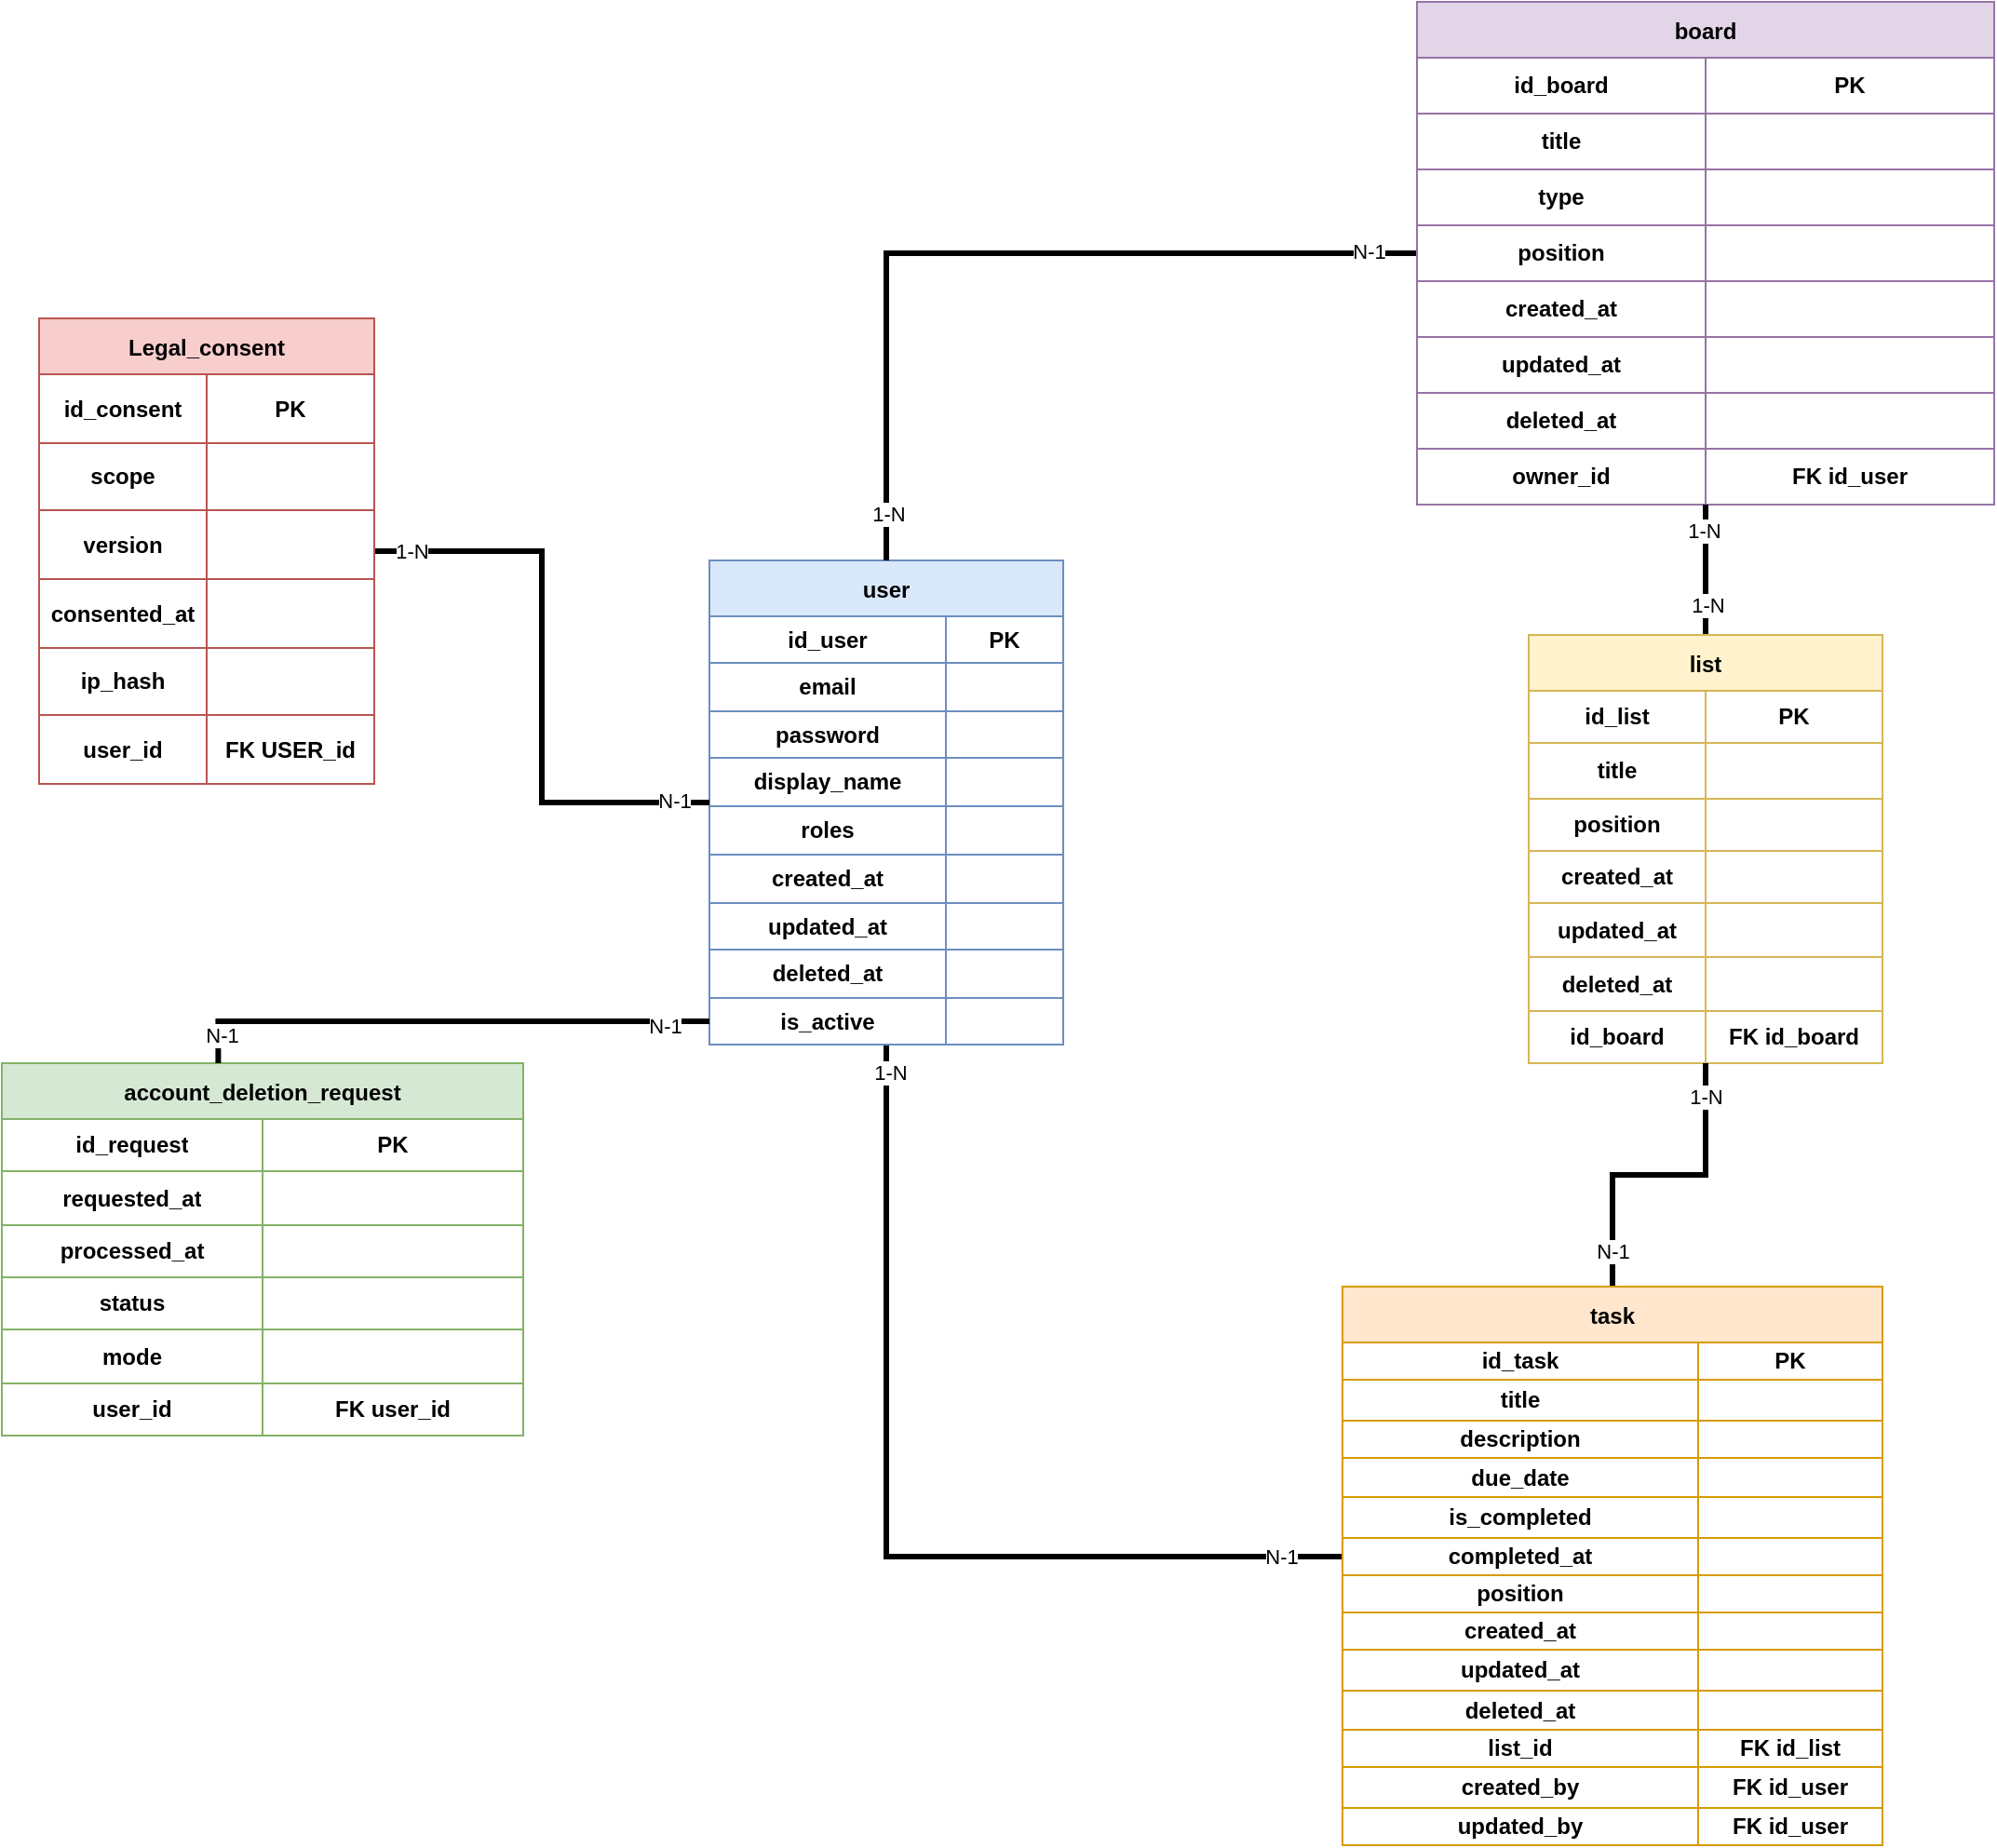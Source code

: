 <mxfile version="25.0.2">
  <diagram name="Page-1" id="893FOs4v1BYgxFJbuGg_">
    <mxGraphModel dx="1420" dy="856" grid="1" gridSize="10" guides="1" tooltips="1" connect="1" arrows="1" fold="1" page="1" pageScale="1" pageWidth="1200" pageHeight="1600" math="0" shadow="0">
      <root>
        <mxCell id="0" />
        <mxCell id="1" parent="0" />
        <mxCell id="xcOVXEQ9DDnWc9nOH-Vc-140" style="edgeStyle=orthogonalEdgeStyle;rounded=0;orthogonalLoop=1;jettySize=auto;html=1;endArrow=none;endFill=0;strokeWidth=3;" parent="1" source="xcOVXEQ9DDnWc9nOH-Vc-1" target="xcOVXEQ9DDnWc9nOH-Vc-107" edge="1">
          <mxGeometry relative="1" as="geometry" />
        </mxCell>
        <mxCell id="xcOVXEQ9DDnWc9nOH-Vc-141" value="N-1" style="edgeLabel;html=1;align=center;verticalAlign=middle;resizable=0;points=[];" parent="xcOVXEQ9DDnWc9nOH-Vc-140" vertex="1" connectable="0">
          <mxGeometry x="0.871" relative="1" as="geometry">
            <mxPoint as="offset" />
          </mxGeometry>
        </mxCell>
        <mxCell id="xcOVXEQ9DDnWc9nOH-Vc-142" value="1-N" style="edgeLabel;html=1;align=center;verticalAlign=middle;resizable=0;points=[];" parent="xcOVXEQ9DDnWc9nOH-Vc-140" vertex="1" connectable="0">
          <mxGeometry x="-0.945" y="2" relative="1" as="geometry">
            <mxPoint as="offset" />
          </mxGeometry>
        </mxCell>
        <mxCell id="xcOVXEQ9DDnWc9nOH-Vc-1" value="user" style="shape=table;startSize=30;container=1;collapsible=0;childLayout=tableLayout;fillColor=#dae8fc;strokeColor=#6c8ebf;fontStyle=1" parent="1" vertex="1">
          <mxGeometry x="410" y="420" width="190" height="260" as="geometry" />
        </mxCell>
        <mxCell id="xcOVXEQ9DDnWc9nOH-Vc-2" value="" style="shape=tableRow;horizontal=0;startSize=0;swimlaneHead=0;swimlaneBody=0;strokeColor=inherit;top=0;left=0;bottom=0;right=0;collapsible=0;dropTarget=0;fillColor=none;points=[[0,0.5],[1,0.5]];portConstraint=eastwest;" parent="xcOVXEQ9DDnWc9nOH-Vc-1" vertex="1">
          <mxGeometry y="30" width="190" height="25" as="geometry" />
        </mxCell>
        <mxCell id="xcOVXEQ9DDnWc9nOH-Vc-3" value="&lt;b&gt;id_user&lt;/b&gt;" style="shape=partialRectangle;html=1;whiteSpace=wrap;connectable=0;strokeColor=inherit;overflow=hidden;fillColor=none;top=0;left=0;bottom=0;right=0;pointerEvents=1;" parent="xcOVXEQ9DDnWc9nOH-Vc-2" vertex="1">
          <mxGeometry width="127" height="25" as="geometry">
            <mxRectangle width="127" height="25" as="alternateBounds" />
          </mxGeometry>
        </mxCell>
        <mxCell id="xcOVXEQ9DDnWc9nOH-Vc-4" value="&lt;b&gt;PK&lt;/b&gt;" style="shape=partialRectangle;html=1;whiteSpace=wrap;connectable=0;strokeColor=inherit;overflow=hidden;fillColor=none;top=0;left=0;bottom=0;right=0;pointerEvents=1;" parent="xcOVXEQ9DDnWc9nOH-Vc-2" vertex="1">
          <mxGeometry x="127" width="63" height="25" as="geometry">
            <mxRectangle width="63" height="25" as="alternateBounds" />
          </mxGeometry>
        </mxCell>
        <mxCell id="xcOVXEQ9DDnWc9nOH-Vc-5" value="" style="shape=tableRow;horizontal=0;startSize=0;swimlaneHead=0;swimlaneBody=0;strokeColor=inherit;top=0;left=0;bottom=0;right=0;collapsible=0;dropTarget=0;fillColor=none;points=[[0,0.5],[1,0.5]];portConstraint=eastwest;" parent="xcOVXEQ9DDnWc9nOH-Vc-1" vertex="1">
          <mxGeometry y="55" width="190" height="26" as="geometry" />
        </mxCell>
        <mxCell id="xcOVXEQ9DDnWc9nOH-Vc-6" value="&lt;b&gt;email&lt;/b&gt;" style="shape=partialRectangle;html=1;whiteSpace=wrap;connectable=0;strokeColor=inherit;overflow=hidden;fillColor=none;top=0;left=0;bottom=0;right=0;pointerEvents=1;" parent="xcOVXEQ9DDnWc9nOH-Vc-5" vertex="1">
          <mxGeometry width="127" height="26" as="geometry">
            <mxRectangle width="127" height="26" as="alternateBounds" />
          </mxGeometry>
        </mxCell>
        <mxCell id="xcOVXEQ9DDnWc9nOH-Vc-7" value="" style="shape=partialRectangle;html=1;whiteSpace=wrap;connectable=0;strokeColor=inherit;overflow=hidden;fillColor=none;top=0;left=0;bottom=0;right=0;pointerEvents=1;" parent="xcOVXEQ9DDnWc9nOH-Vc-5" vertex="1">
          <mxGeometry x="127" width="63" height="26" as="geometry">
            <mxRectangle width="63" height="26" as="alternateBounds" />
          </mxGeometry>
        </mxCell>
        <mxCell id="xcOVXEQ9DDnWc9nOH-Vc-8" value="" style="shape=tableRow;horizontal=0;startSize=0;swimlaneHead=0;swimlaneBody=0;strokeColor=inherit;top=0;left=0;bottom=0;right=0;collapsible=0;dropTarget=0;fillColor=none;points=[[0,0.5],[1,0.5]];portConstraint=eastwest;" parent="xcOVXEQ9DDnWc9nOH-Vc-1" vertex="1">
          <mxGeometry y="81" width="190" height="25" as="geometry" />
        </mxCell>
        <mxCell id="xcOVXEQ9DDnWc9nOH-Vc-9" value="&lt;b&gt;password&lt;/b&gt;" style="shape=partialRectangle;html=1;whiteSpace=wrap;connectable=0;strokeColor=inherit;overflow=hidden;fillColor=none;top=0;left=0;bottom=0;right=0;pointerEvents=1;" parent="xcOVXEQ9DDnWc9nOH-Vc-8" vertex="1">
          <mxGeometry width="127" height="25" as="geometry">
            <mxRectangle width="127" height="25" as="alternateBounds" />
          </mxGeometry>
        </mxCell>
        <mxCell id="xcOVXEQ9DDnWc9nOH-Vc-10" value="" style="shape=partialRectangle;html=1;whiteSpace=wrap;connectable=0;strokeColor=inherit;overflow=hidden;fillColor=none;top=0;left=0;bottom=0;right=0;pointerEvents=1;" parent="xcOVXEQ9DDnWc9nOH-Vc-8" vertex="1">
          <mxGeometry x="127" width="63" height="25" as="geometry">
            <mxRectangle width="63" height="25" as="alternateBounds" />
          </mxGeometry>
        </mxCell>
        <mxCell id="xcOVXEQ9DDnWc9nOH-Vc-11" value="" style="shape=tableRow;horizontal=0;startSize=0;swimlaneHead=0;swimlaneBody=0;strokeColor=inherit;top=0;left=0;bottom=0;right=0;collapsible=0;dropTarget=0;fillColor=none;points=[[0,0.5],[1,0.5]];portConstraint=eastwest;" parent="xcOVXEQ9DDnWc9nOH-Vc-1" vertex="1">
          <mxGeometry y="106" width="190" height="26" as="geometry" />
        </mxCell>
        <mxCell id="xcOVXEQ9DDnWc9nOH-Vc-12" value="&lt;b&gt;display_name&lt;/b&gt;" style="shape=partialRectangle;html=1;whiteSpace=wrap;connectable=0;strokeColor=inherit;overflow=hidden;fillColor=none;top=0;left=0;bottom=0;right=0;pointerEvents=1;" parent="xcOVXEQ9DDnWc9nOH-Vc-11" vertex="1">
          <mxGeometry width="127" height="26" as="geometry">
            <mxRectangle width="127" height="26" as="alternateBounds" />
          </mxGeometry>
        </mxCell>
        <mxCell id="xcOVXEQ9DDnWc9nOH-Vc-13" value="" style="shape=partialRectangle;html=1;whiteSpace=wrap;connectable=0;strokeColor=inherit;overflow=hidden;fillColor=none;top=0;left=0;bottom=0;right=0;pointerEvents=1;" parent="xcOVXEQ9DDnWc9nOH-Vc-11" vertex="1">
          <mxGeometry x="127" width="63" height="26" as="geometry">
            <mxRectangle width="63" height="26" as="alternateBounds" />
          </mxGeometry>
        </mxCell>
        <mxCell id="xcOVXEQ9DDnWc9nOH-Vc-14" value="" style="shape=tableRow;horizontal=0;startSize=0;swimlaneHead=0;swimlaneBody=0;strokeColor=inherit;top=0;left=0;bottom=0;right=0;collapsible=0;dropTarget=0;fillColor=none;points=[[0,0.5],[1,0.5]];portConstraint=eastwest;" parent="xcOVXEQ9DDnWc9nOH-Vc-1" vertex="1">
          <mxGeometry y="132" width="190" height="26" as="geometry" />
        </mxCell>
        <mxCell id="xcOVXEQ9DDnWc9nOH-Vc-15" value="&lt;b&gt;roles&lt;/b&gt;" style="shape=partialRectangle;html=1;whiteSpace=wrap;connectable=0;strokeColor=inherit;overflow=hidden;fillColor=none;top=0;left=0;bottom=0;right=0;pointerEvents=1;" parent="xcOVXEQ9DDnWc9nOH-Vc-14" vertex="1">
          <mxGeometry width="127" height="26" as="geometry">
            <mxRectangle width="127" height="26" as="alternateBounds" />
          </mxGeometry>
        </mxCell>
        <mxCell id="xcOVXEQ9DDnWc9nOH-Vc-16" value="" style="shape=partialRectangle;html=1;whiteSpace=wrap;connectable=0;strokeColor=inherit;overflow=hidden;fillColor=none;top=0;left=0;bottom=0;right=0;pointerEvents=1;" parent="xcOVXEQ9DDnWc9nOH-Vc-14" vertex="1">
          <mxGeometry x="127" width="63" height="26" as="geometry">
            <mxRectangle width="63" height="26" as="alternateBounds" />
          </mxGeometry>
        </mxCell>
        <mxCell id="xcOVXEQ9DDnWc9nOH-Vc-17" value="" style="shape=tableRow;horizontal=0;startSize=0;swimlaneHead=0;swimlaneBody=0;strokeColor=inherit;top=0;left=0;bottom=0;right=0;collapsible=0;dropTarget=0;fillColor=none;points=[[0,0.5],[1,0.5]];portConstraint=eastwest;" parent="xcOVXEQ9DDnWc9nOH-Vc-1" vertex="1">
          <mxGeometry y="158" width="190" height="26" as="geometry" />
        </mxCell>
        <mxCell id="xcOVXEQ9DDnWc9nOH-Vc-18" value="&lt;b&gt;created_at&lt;/b&gt;" style="shape=partialRectangle;html=1;whiteSpace=wrap;connectable=0;strokeColor=inherit;overflow=hidden;fillColor=none;top=0;left=0;bottom=0;right=0;pointerEvents=1;" parent="xcOVXEQ9DDnWc9nOH-Vc-17" vertex="1">
          <mxGeometry width="127" height="26" as="geometry">
            <mxRectangle width="127" height="26" as="alternateBounds" />
          </mxGeometry>
        </mxCell>
        <mxCell id="xcOVXEQ9DDnWc9nOH-Vc-19" value="" style="shape=partialRectangle;html=1;whiteSpace=wrap;connectable=0;strokeColor=inherit;overflow=hidden;fillColor=none;top=0;left=0;bottom=0;right=0;pointerEvents=1;" parent="xcOVXEQ9DDnWc9nOH-Vc-17" vertex="1">
          <mxGeometry x="127" width="63" height="26" as="geometry">
            <mxRectangle width="63" height="26" as="alternateBounds" />
          </mxGeometry>
        </mxCell>
        <mxCell id="xcOVXEQ9DDnWc9nOH-Vc-20" value="" style="shape=tableRow;horizontal=0;startSize=0;swimlaneHead=0;swimlaneBody=0;strokeColor=inherit;top=0;left=0;bottom=0;right=0;collapsible=0;dropTarget=0;fillColor=none;points=[[0,0.5],[1,0.5]];portConstraint=eastwest;" parent="xcOVXEQ9DDnWc9nOH-Vc-1" vertex="1">
          <mxGeometry y="184" width="190" height="25" as="geometry" />
        </mxCell>
        <mxCell id="xcOVXEQ9DDnWc9nOH-Vc-21" value="&lt;b&gt;updated_at&lt;/b&gt;" style="shape=partialRectangle;html=1;whiteSpace=wrap;connectable=0;strokeColor=inherit;overflow=hidden;fillColor=none;top=0;left=0;bottom=0;right=0;pointerEvents=1;" parent="xcOVXEQ9DDnWc9nOH-Vc-20" vertex="1">
          <mxGeometry width="127" height="25" as="geometry">
            <mxRectangle width="127" height="25" as="alternateBounds" />
          </mxGeometry>
        </mxCell>
        <mxCell id="xcOVXEQ9DDnWc9nOH-Vc-22" value="" style="shape=partialRectangle;html=1;whiteSpace=wrap;connectable=0;strokeColor=inherit;overflow=hidden;fillColor=none;top=0;left=0;bottom=0;right=0;pointerEvents=1;" parent="xcOVXEQ9DDnWc9nOH-Vc-20" vertex="1">
          <mxGeometry x="127" width="63" height="25" as="geometry">
            <mxRectangle width="63" height="25" as="alternateBounds" />
          </mxGeometry>
        </mxCell>
        <mxCell id="xcOVXEQ9DDnWc9nOH-Vc-23" value="" style="shape=tableRow;horizontal=0;startSize=0;swimlaneHead=0;swimlaneBody=0;strokeColor=inherit;top=0;left=0;bottom=0;right=0;collapsible=0;dropTarget=0;fillColor=none;points=[[0,0.5],[1,0.5]];portConstraint=eastwest;" parent="xcOVXEQ9DDnWc9nOH-Vc-1" vertex="1">
          <mxGeometry y="209" width="190" height="26" as="geometry" />
        </mxCell>
        <mxCell id="xcOVXEQ9DDnWc9nOH-Vc-24" value="&lt;b&gt;deleted_at&lt;/b&gt;" style="shape=partialRectangle;html=1;whiteSpace=wrap;connectable=0;strokeColor=inherit;overflow=hidden;fillColor=none;top=0;left=0;bottom=0;right=0;pointerEvents=1;" parent="xcOVXEQ9DDnWc9nOH-Vc-23" vertex="1">
          <mxGeometry width="127" height="26" as="geometry">
            <mxRectangle width="127" height="26" as="alternateBounds" />
          </mxGeometry>
        </mxCell>
        <mxCell id="xcOVXEQ9DDnWc9nOH-Vc-25" value="" style="shape=partialRectangle;html=1;whiteSpace=wrap;connectable=0;strokeColor=inherit;overflow=hidden;fillColor=none;top=0;left=0;bottom=0;right=0;pointerEvents=1;" parent="xcOVXEQ9DDnWc9nOH-Vc-23" vertex="1">
          <mxGeometry x="127" width="63" height="26" as="geometry">
            <mxRectangle width="63" height="26" as="alternateBounds" />
          </mxGeometry>
        </mxCell>
        <mxCell id="xcOVXEQ9DDnWc9nOH-Vc-26" value="" style="shape=tableRow;horizontal=0;startSize=0;swimlaneHead=0;swimlaneBody=0;strokeColor=inherit;top=0;left=0;bottom=0;right=0;collapsible=0;dropTarget=0;fillColor=none;points=[[0,0.5],[1,0.5]];portConstraint=eastwest;" parent="xcOVXEQ9DDnWc9nOH-Vc-1" vertex="1">
          <mxGeometry y="235" width="190" height="25" as="geometry" />
        </mxCell>
        <mxCell id="xcOVXEQ9DDnWc9nOH-Vc-27" value="&lt;b&gt;is_active&lt;/b&gt;" style="shape=partialRectangle;html=1;whiteSpace=wrap;connectable=0;strokeColor=inherit;overflow=hidden;fillColor=none;top=0;left=0;bottom=0;right=0;pointerEvents=1;" parent="xcOVXEQ9DDnWc9nOH-Vc-26" vertex="1">
          <mxGeometry width="127" height="25" as="geometry">
            <mxRectangle width="127" height="25" as="alternateBounds" />
          </mxGeometry>
        </mxCell>
        <mxCell id="xcOVXEQ9DDnWc9nOH-Vc-28" value="" style="shape=partialRectangle;html=1;whiteSpace=wrap;connectable=0;strokeColor=inherit;overflow=hidden;fillColor=none;top=0;left=0;bottom=0;right=0;pointerEvents=1;" parent="xcOVXEQ9DDnWc9nOH-Vc-26" vertex="1">
          <mxGeometry x="127" width="63" height="25" as="geometry">
            <mxRectangle width="63" height="25" as="alternateBounds" />
          </mxGeometry>
        </mxCell>
        <mxCell id="xcOVXEQ9DDnWc9nOH-Vc-136" style="edgeStyle=orthogonalEdgeStyle;rounded=0;orthogonalLoop=1;jettySize=auto;html=1;entryX=0.5;entryY=0;entryDx=0;entryDy=0;endArrow=none;endFill=0;strokeWidth=3;" parent="1" source="xcOVXEQ9DDnWc9nOH-Vc-38" target="xcOVXEQ9DDnWc9nOH-Vc-1" edge="1">
          <mxGeometry relative="1" as="geometry" />
        </mxCell>
        <mxCell id="xcOVXEQ9DDnWc9nOH-Vc-138" value="1-N" style="edgeLabel;html=1;align=center;verticalAlign=middle;resizable=0;points=[];" parent="xcOVXEQ9DDnWc9nOH-Vc-136" vertex="1" connectable="0">
          <mxGeometry x="0.889" y="1" relative="1" as="geometry">
            <mxPoint as="offset" />
          </mxGeometry>
        </mxCell>
        <mxCell id="xcOVXEQ9DDnWc9nOH-Vc-143" value="N-1" style="edgeLabel;html=1;align=center;verticalAlign=middle;resizable=0;points=[];" parent="xcOVXEQ9DDnWc9nOH-Vc-136" vertex="1" connectable="0">
          <mxGeometry x="-0.884" y="-1" relative="1" as="geometry">
            <mxPoint as="offset" />
          </mxGeometry>
        </mxCell>
        <mxCell id="xcOVXEQ9DDnWc9nOH-Vc-38" value="board" style="shape=table;startSize=30;container=1;collapsible=0;childLayout=tableLayout;fillColor=#e1d5e7;strokeColor=#9673a6;fontStyle=1" parent="1" vertex="1">
          <mxGeometry x="790" y="120" width="310" height="270" as="geometry" />
        </mxCell>
        <mxCell id="xcOVXEQ9DDnWc9nOH-Vc-39" value="" style="shape=tableRow;horizontal=0;startSize=0;swimlaneHead=0;swimlaneBody=0;strokeColor=inherit;top=0;left=0;bottom=0;right=0;collapsible=0;dropTarget=0;fillColor=none;points=[[0,0.5],[1,0.5]];portConstraint=eastwest;" parent="xcOVXEQ9DDnWc9nOH-Vc-38" vertex="1">
          <mxGeometry y="30" width="310" height="30" as="geometry" />
        </mxCell>
        <mxCell id="xcOVXEQ9DDnWc9nOH-Vc-40" value="&lt;b&gt;id_board&lt;/b&gt;" style="shape=partialRectangle;html=1;whiteSpace=wrap;connectable=0;strokeColor=inherit;overflow=hidden;fillColor=none;top=0;left=0;bottom=0;right=0;pointerEvents=1;" parent="xcOVXEQ9DDnWc9nOH-Vc-39" vertex="1">
          <mxGeometry width="155" height="30" as="geometry">
            <mxRectangle width="155" height="30" as="alternateBounds" />
          </mxGeometry>
        </mxCell>
        <mxCell id="xcOVXEQ9DDnWc9nOH-Vc-41" value="&lt;b&gt;PK&lt;/b&gt;" style="shape=partialRectangle;html=1;whiteSpace=wrap;connectable=0;strokeColor=inherit;overflow=hidden;fillColor=none;top=0;left=0;bottom=0;right=0;pointerEvents=1;" parent="xcOVXEQ9DDnWc9nOH-Vc-39" vertex="1">
          <mxGeometry x="155" width="155" height="30" as="geometry">
            <mxRectangle width="155" height="30" as="alternateBounds" />
          </mxGeometry>
        </mxCell>
        <mxCell id="xcOVXEQ9DDnWc9nOH-Vc-42" value="" style="shape=tableRow;horizontal=0;startSize=0;swimlaneHead=0;swimlaneBody=0;strokeColor=inherit;top=0;left=0;bottom=0;right=0;collapsible=0;dropTarget=0;fillColor=none;points=[[0,0.5],[1,0.5]];portConstraint=eastwest;" parent="xcOVXEQ9DDnWc9nOH-Vc-38" vertex="1">
          <mxGeometry y="60" width="310" height="30" as="geometry" />
        </mxCell>
        <mxCell id="xcOVXEQ9DDnWc9nOH-Vc-43" value="&lt;b&gt;title&lt;/b&gt;" style="shape=partialRectangle;html=1;whiteSpace=wrap;connectable=0;strokeColor=inherit;overflow=hidden;fillColor=none;top=0;left=0;bottom=0;right=0;pointerEvents=1;" parent="xcOVXEQ9DDnWc9nOH-Vc-42" vertex="1">
          <mxGeometry width="155" height="30" as="geometry">
            <mxRectangle width="155" height="30" as="alternateBounds" />
          </mxGeometry>
        </mxCell>
        <mxCell id="xcOVXEQ9DDnWc9nOH-Vc-44" value="" style="shape=partialRectangle;html=1;whiteSpace=wrap;connectable=0;strokeColor=inherit;overflow=hidden;fillColor=none;top=0;left=0;bottom=0;right=0;pointerEvents=1;" parent="xcOVXEQ9DDnWc9nOH-Vc-42" vertex="1">
          <mxGeometry x="155" width="155" height="30" as="geometry">
            <mxRectangle width="155" height="30" as="alternateBounds" />
          </mxGeometry>
        </mxCell>
        <mxCell id="xcOVXEQ9DDnWc9nOH-Vc-45" value="" style="shape=tableRow;horizontal=0;startSize=0;swimlaneHead=0;swimlaneBody=0;strokeColor=inherit;top=0;left=0;bottom=0;right=0;collapsible=0;dropTarget=0;fillColor=none;points=[[0,0.5],[1,0.5]];portConstraint=eastwest;" parent="xcOVXEQ9DDnWc9nOH-Vc-38" vertex="1">
          <mxGeometry y="90" width="310" height="30" as="geometry" />
        </mxCell>
        <mxCell id="xcOVXEQ9DDnWc9nOH-Vc-46" value="&lt;b&gt;type&lt;/b&gt;" style="shape=partialRectangle;html=1;whiteSpace=wrap;connectable=0;strokeColor=inherit;overflow=hidden;fillColor=none;top=0;left=0;bottom=0;right=0;pointerEvents=1;" parent="xcOVXEQ9DDnWc9nOH-Vc-45" vertex="1">
          <mxGeometry width="155" height="30" as="geometry">
            <mxRectangle width="155" height="30" as="alternateBounds" />
          </mxGeometry>
        </mxCell>
        <mxCell id="xcOVXEQ9DDnWc9nOH-Vc-47" value="" style="shape=partialRectangle;html=1;whiteSpace=wrap;connectable=0;strokeColor=inherit;overflow=hidden;fillColor=none;top=0;left=0;bottom=0;right=0;pointerEvents=1;" parent="xcOVXEQ9DDnWc9nOH-Vc-45" vertex="1">
          <mxGeometry x="155" width="155" height="30" as="geometry">
            <mxRectangle width="155" height="30" as="alternateBounds" />
          </mxGeometry>
        </mxCell>
        <mxCell id="xcOVXEQ9DDnWc9nOH-Vc-48" value="" style="shape=tableRow;horizontal=0;startSize=0;swimlaneHead=0;swimlaneBody=0;strokeColor=inherit;top=0;left=0;bottom=0;right=0;collapsible=0;dropTarget=0;fillColor=none;points=[[0,0.5],[1,0.5]];portConstraint=eastwest;" parent="xcOVXEQ9DDnWc9nOH-Vc-38" vertex="1">
          <mxGeometry y="120" width="310" height="30" as="geometry" />
        </mxCell>
        <mxCell id="xcOVXEQ9DDnWc9nOH-Vc-49" value="&lt;b&gt;position&lt;/b&gt;" style="shape=partialRectangle;html=1;whiteSpace=wrap;connectable=0;strokeColor=inherit;overflow=hidden;fillColor=none;top=0;left=0;bottom=0;right=0;pointerEvents=1;" parent="xcOVXEQ9DDnWc9nOH-Vc-48" vertex="1">
          <mxGeometry width="155" height="30" as="geometry">
            <mxRectangle width="155" height="30" as="alternateBounds" />
          </mxGeometry>
        </mxCell>
        <mxCell id="xcOVXEQ9DDnWc9nOH-Vc-50" value="" style="shape=partialRectangle;html=1;whiteSpace=wrap;connectable=0;strokeColor=inherit;overflow=hidden;fillColor=none;top=0;left=0;bottom=0;right=0;pointerEvents=1;" parent="xcOVXEQ9DDnWc9nOH-Vc-48" vertex="1">
          <mxGeometry x="155" width="155" height="30" as="geometry">
            <mxRectangle width="155" height="30" as="alternateBounds" />
          </mxGeometry>
        </mxCell>
        <mxCell id="xcOVXEQ9DDnWc9nOH-Vc-51" value="" style="shape=tableRow;horizontal=0;startSize=0;swimlaneHead=0;swimlaneBody=0;strokeColor=inherit;top=0;left=0;bottom=0;right=0;collapsible=0;dropTarget=0;fillColor=none;points=[[0,0.5],[1,0.5]];portConstraint=eastwest;" parent="xcOVXEQ9DDnWc9nOH-Vc-38" vertex="1">
          <mxGeometry y="150" width="310" height="30" as="geometry" />
        </mxCell>
        <mxCell id="xcOVXEQ9DDnWc9nOH-Vc-52" value="&lt;b&gt;created_at&lt;/b&gt;" style="shape=partialRectangle;html=1;whiteSpace=wrap;connectable=0;strokeColor=inherit;overflow=hidden;fillColor=none;top=0;left=0;bottom=0;right=0;pointerEvents=1;" parent="xcOVXEQ9DDnWc9nOH-Vc-51" vertex="1">
          <mxGeometry width="155" height="30" as="geometry">
            <mxRectangle width="155" height="30" as="alternateBounds" />
          </mxGeometry>
        </mxCell>
        <mxCell id="xcOVXEQ9DDnWc9nOH-Vc-53" value="" style="shape=partialRectangle;html=1;whiteSpace=wrap;connectable=0;strokeColor=inherit;overflow=hidden;fillColor=none;top=0;left=0;bottom=0;right=0;pointerEvents=1;" parent="xcOVXEQ9DDnWc9nOH-Vc-51" vertex="1">
          <mxGeometry x="155" width="155" height="30" as="geometry">
            <mxRectangle width="155" height="30" as="alternateBounds" />
          </mxGeometry>
        </mxCell>
        <mxCell id="xcOVXEQ9DDnWc9nOH-Vc-54" value="" style="shape=tableRow;horizontal=0;startSize=0;swimlaneHead=0;swimlaneBody=0;strokeColor=inherit;top=0;left=0;bottom=0;right=0;collapsible=0;dropTarget=0;fillColor=none;points=[[0,0.5],[1,0.5]];portConstraint=eastwest;" parent="xcOVXEQ9DDnWc9nOH-Vc-38" vertex="1">
          <mxGeometry y="180" width="310" height="30" as="geometry" />
        </mxCell>
        <mxCell id="xcOVXEQ9DDnWc9nOH-Vc-55" value="&lt;b&gt;updated_at&lt;/b&gt;" style="shape=partialRectangle;html=1;whiteSpace=wrap;connectable=0;strokeColor=inherit;overflow=hidden;fillColor=none;top=0;left=0;bottom=0;right=0;pointerEvents=1;" parent="xcOVXEQ9DDnWc9nOH-Vc-54" vertex="1">
          <mxGeometry width="155" height="30" as="geometry">
            <mxRectangle width="155" height="30" as="alternateBounds" />
          </mxGeometry>
        </mxCell>
        <mxCell id="xcOVXEQ9DDnWc9nOH-Vc-56" value="" style="shape=partialRectangle;html=1;whiteSpace=wrap;connectable=0;strokeColor=inherit;overflow=hidden;fillColor=none;top=0;left=0;bottom=0;right=0;pointerEvents=1;" parent="xcOVXEQ9DDnWc9nOH-Vc-54" vertex="1">
          <mxGeometry x="155" width="155" height="30" as="geometry">
            <mxRectangle width="155" height="30" as="alternateBounds" />
          </mxGeometry>
        </mxCell>
        <mxCell id="xcOVXEQ9DDnWc9nOH-Vc-57" value="" style="shape=tableRow;horizontal=0;startSize=0;swimlaneHead=0;swimlaneBody=0;strokeColor=inherit;top=0;left=0;bottom=0;right=0;collapsible=0;dropTarget=0;fillColor=none;points=[[0,0.5],[1,0.5]];portConstraint=eastwest;" parent="xcOVXEQ9DDnWc9nOH-Vc-38" vertex="1">
          <mxGeometry y="210" width="310" height="30" as="geometry" />
        </mxCell>
        <mxCell id="xcOVXEQ9DDnWc9nOH-Vc-58" value="&lt;b&gt;deleted_at&lt;/b&gt;" style="shape=partialRectangle;html=1;whiteSpace=wrap;connectable=0;strokeColor=inherit;overflow=hidden;fillColor=none;top=0;left=0;bottom=0;right=0;pointerEvents=1;" parent="xcOVXEQ9DDnWc9nOH-Vc-57" vertex="1">
          <mxGeometry width="155" height="30" as="geometry">
            <mxRectangle width="155" height="30" as="alternateBounds" />
          </mxGeometry>
        </mxCell>
        <mxCell id="xcOVXEQ9DDnWc9nOH-Vc-59" value="" style="shape=partialRectangle;html=1;whiteSpace=wrap;connectable=0;strokeColor=inherit;overflow=hidden;fillColor=none;top=0;left=0;bottom=0;right=0;pointerEvents=1;" parent="xcOVXEQ9DDnWc9nOH-Vc-57" vertex="1">
          <mxGeometry x="155" width="155" height="30" as="geometry">
            <mxRectangle width="155" height="30" as="alternateBounds" />
          </mxGeometry>
        </mxCell>
        <mxCell id="xcOVXEQ9DDnWc9nOH-Vc-60" value="" style="shape=tableRow;horizontal=0;startSize=0;swimlaneHead=0;swimlaneBody=0;strokeColor=inherit;top=0;left=0;bottom=0;right=0;collapsible=0;dropTarget=0;fillColor=none;points=[[0,0.5],[1,0.5]];portConstraint=eastwest;" parent="xcOVXEQ9DDnWc9nOH-Vc-38" vertex="1">
          <mxGeometry y="240" width="310" height="30" as="geometry" />
        </mxCell>
        <mxCell id="xcOVXEQ9DDnWc9nOH-Vc-61" value="&lt;b&gt;owner_id&lt;/b&gt;" style="shape=partialRectangle;html=1;whiteSpace=wrap;connectable=0;strokeColor=inherit;overflow=hidden;fillColor=none;top=0;left=0;bottom=0;right=0;pointerEvents=1;" parent="xcOVXEQ9DDnWc9nOH-Vc-60" vertex="1">
          <mxGeometry width="155" height="30" as="geometry">
            <mxRectangle width="155" height="30" as="alternateBounds" />
          </mxGeometry>
        </mxCell>
        <mxCell id="xcOVXEQ9DDnWc9nOH-Vc-62" value="&lt;b&gt;FK id_user&lt;/b&gt;" style="shape=partialRectangle;html=1;whiteSpace=wrap;connectable=0;strokeColor=inherit;overflow=hidden;fillColor=none;top=0;left=0;bottom=0;right=0;pointerEvents=1;" parent="xcOVXEQ9DDnWc9nOH-Vc-60" vertex="1">
          <mxGeometry x="155" width="155" height="30" as="geometry">
            <mxRectangle width="155" height="30" as="alternateBounds" />
          </mxGeometry>
        </mxCell>
        <mxCell id="xcOVXEQ9DDnWc9nOH-Vc-132" style="edgeStyle=orthogonalEdgeStyle;rounded=0;orthogonalLoop=1;jettySize=auto;html=1;exitX=0.5;exitY=0;exitDx=0;exitDy=0;strokeWidth=3;endArrow=none;endFill=0;" parent="1" source="xcOVXEQ9DDnWc9nOH-Vc-66" target="xcOVXEQ9DDnWc9nOH-Vc-38" edge="1">
          <mxGeometry relative="1" as="geometry" />
        </mxCell>
        <mxCell id="xcOVXEQ9DDnWc9nOH-Vc-133" value="1-N" style="edgeLabel;html=1;align=center;verticalAlign=middle;resizable=0;points=[];" parent="xcOVXEQ9DDnWc9nOH-Vc-132" vertex="1" connectable="0">
          <mxGeometry x="0.6" y="1" relative="1" as="geometry">
            <mxPoint as="offset" />
          </mxGeometry>
        </mxCell>
        <mxCell id="xcOVXEQ9DDnWc9nOH-Vc-134" value="1-N" style="edgeLabel;html=1;align=center;verticalAlign=middle;resizable=0;points=[];" parent="xcOVXEQ9DDnWc9nOH-Vc-132" vertex="1" connectable="0">
          <mxGeometry x="-0.543" y="-1" relative="1" as="geometry">
            <mxPoint as="offset" />
          </mxGeometry>
        </mxCell>
        <mxCell id="xcOVXEQ9DDnWc9nOH-Vc-66" value="list" style="shape=table;startSize=30;container=1;collapsible=0;childLayout=tableLayout;fillColor=#fff2cc;strokeColor=#d6b656;fontStyle=1" parent="1" vertex="1">
          <mxGeometry x="850" y="460" width="190" height="230" as="geometry" />
        </mxCell>
        <mxCell id="xcOVXEQ9DDnWc9nOH-Vc-67" value="" style="shape=tableRow;horizontal=0;startSize=0;swimlaneHead=0;swimlaneBody=0;strokeColor=inherit;top=0;left=0;bottom=0;right=0;collapsible=0;dropTarget=0;fillColor=none;points=[[0,0.5],[1,0.5]];portConstraint=eastwest;" parent="xcOVXEQ9DDnWc9nOH-Vc-66" vertex="1">
          <mxGeometry y="30" width="190" height="28" as="geometry" />
        </mxCell>
        <mxCell id="xcOVXEQ9DDnWc9nOH-Vc-68" value="&lt;b&gt;id_list&lt;/b&gt;" style="shape=partialRectangle;html=1;whiteSpace=wrap;connectable=0;strokeColor=inherit;overflow=hidden;fillColor=none;top=0;left=0;bottom=0;right=0;pointerEvents=1;" parent="xcOVXEQ9DDnWc9nOH-Vc-67" vertex="1">
          <mxGeometry width="95" height="28" as="geometry">
            <mxRectangle width="95" height="28" as="alternateBounds" />
          </mxGeometry>
        </mxCell>
        <mxCell id="xcOVXEQ9DDnWc9nOH-Vc-69" value="&lt;b&gt;PK&lt;/b&gt;" style="shape=partialRectangle;html=1;whiteSpace=wrap;connectable=0;strokeColor=inherit;overflow=hidden;fillColor=none;top=0;left=0;bottom=0;right=0;pointerEvents=1;" parent="xcOVXEQ9DDnWc9nOH-Vc-67" vertex="1">
          <mxGeometry x="95" width="95" height="28" as="geometry">
            <mxRectangle width="95" height="28" as="alternateBounds" />
          </mxGeometry>
        </mxCell>
        <mxCell id="xcOVXEQ9DDnWc9nOH-Vc-70" value="" style="shape=tableRow;horizontal=0;startSize=0;swimlaneHead=0;swimlaneBody=0;strokeColor=inherit;top=0;left=0;bottom=0;right=0;collapsible=0;dropTarget=0;fillColor=none;points=[[0,0.5],[1,0.5]];portConstraint=eastwest;" parent="xcOVXEQ9DDnWc9nOH-Vc-66" vertex="1">
          <mxGeometry y="58" width="190" height="30" as="geometry" />
        </mxCell>
        <mxCell id="xcOVXEQ9DDnWc9nOH-Vc-71" value="&lt;b&gt;title&lt;/b&gt;" style="shape=partialRectangle;html=1;whiteSpace=wrap;connectable=0;strokeColor=inherit;overflow=hidden;fillColor=none;top=0;left=0;bottom=0;right=0;pointerEvents=1;" parent="xcOVXEQ9DDnWc9nOH-Vc-70" vertex="1">
          <mxGeometry width="95" height="30" as="geometry">
            <mxRectangle width="95" height="30" as="alternateBounds" />
          </mxGeometry>
        </mxCell>
        <mxCell id="xcOVXEQ9DDnWc9nOH-Vc-72" value="" style="shape=partialRectangle;html=1;whiteSpace=wrap;connectable=0;strokeColor=inherit;overflow=hidden;fillColor=none;top=0;left=0;bottom=0;right=0;pointerEvents=1;" parent="xcOVXEQ9DDnWc9nOH-Vc-70" vertex="1">
          <mxGeometry x="95" width="95" height="30" as="geometry">
            <mxRectangle width="95" height="30" as="alternateBounds" />
          </mxGeometry>
        </mxCell>
        <mxCell id="xcOVXEQ9DDnWc9nOH-Vc-73" value="" style="shape=tableRow;horizontal=0;startSize=0;swimlaneHead=0;swimlaneBody=0;strokeColor=inherit;top=0;left=0;bottom=0;right=0;collapsible=0;dropTarget=0;fillColor=none;points=[[0,0.5],[1,0.5]];portConstraint=eastwest;" parent="xcOVXEQ9DDnWc9nOH-Vc-66" vertex="1">
          <mxGeometry y="88" width="190" height="28" as="geometry" />
        </mxCell>
        <mxCell id="xcOVXEQ9DDnWc9nOH-Vc-74" value="&lt;b&gt;position&lt;/b&gt;" style="shape=partialRectangle;html=1;whiteSpace=wrap;connectable=0;strokeColor=inherit;overflow=hidden;fillColor=none;top=0;left=0;bottom=0;right=0;pointerEvents=1;" parent="xcOVXEQ9DDnWc9nOH-Vc-73" vertex="1">
          <mxGeometry width="95" height="28" as="geometry">
            <mxRectangle width="95" height="28" as="alternateBounds" />
          </mxGeometry>
        </mxCell>
        <mxCell id="xcOVXEQ9DDnWc9nOH-Vc-75" value="" style="shape=partialRectangle;html=1;whiteSpace=wrap;connectable=0;strokeColor=inherit;overflow=hidden;fillColor=none;top=0;left=0;bottom=0;right=0;pointerEvents=1;" parent="xcOVXEQ9DDnWc9nOH-Vc-73" vertex="1">
          <mxGeometry x="95" width="95" height="28" as="geometry">
            <mxRectangle width="95" height="28" as="alternateBounds" />
          </mxGeometry>
        </mxCell>
        <mxCell id="xcOVXEQ9DDnWc9nOH-Vc-76" value="" style="shape=tableRow;horizontal=0;startSize=0;swimlaneHead=0;swimlaneBody=0;strokeColor=inherit;top=0;left=0;bottom=0;right=0;collapsible=0;dropTarget=0;fillColor=none;points=[[0,0.5],[1,0.5]];portConstraint=eastwest;" parent="xcOVXEQ9DDnWc9nOH-Vc-66" vertex="1">
          <mxGeometry y="116" width="190" height="28" as="geometry" />
        </mxCell>
        <mxCell id="xcOVXEQ9DDnWc9nOH-Vc-77" value="&lt;b&gt;created_at&lt;/b&gt;" style="shape=partialRectangle;html=1;whiteSpace=wrap;connectable=0;strokeColor=inherit;overflow=hidden;fillColor=none;top=0;left=0;bottom=0;right=0;pointerEvents=1;" parent="xcOVXEQ9DDnWc9nOH-Vc-76" vertex="1">
          <mxGeometry width="95" height="28" as="geometry">
            <mxRectangle width="95" height="28" as="alternateBounds" />
          </mxGeometry>
        </mxCell>
        <mxCell id="xcOVXEQ9DDnWc9nOH-Vc-78" value="" style="shape=partialRectangle;html=1;whiteSpace=wrap;connectable=0;strokeColor=inherit;overflow=hidden;fillColor=none;top=0;left=0;bottom=0;right=0;pointerEvents=1;" parent="xcOVXEQ9DDnWc9nOH-Vc-76" vertex="1">
          <mxGeometry x="95" width="95" height="28" as="geometry">
            <mxRectangle width="95" height="28" as="alternateBounds" />
          </mxGeometry>
        </mxCell>
        <mxCell id="xcOVXEQ9DDnWc9nOH-Vc-79" value="" style="shape=tableRow;horizontal=0;startSize=0;swimlaneHead=0;swimlaneBody=0;strokeColor=inherit;top=0;left=0;bottom=0;right=0;collapsible=0;dropTarget=0;fillColor=none;points=[[0,0.5],[1,0.5]];portConstraint=eastwest;" parent="xcOVXEQ9DDnWc9nOH-Vc-66" vertex="1">
          <mxGeometry y="144" width="190" height="29" as="geometry" />
        </mxCell>
        <mxCell id="xcOVXEQ9DDnWc9nOH-Vc-80" value="&lt;b&gt;updated_at&lt;/b&gt;" style="shape=partialRectangle;html=1;whiteSpace=wrap;connectable=0;strokeColor=inherit;overflow=hidden;fillColor=none;top=0;left=0;bottom=0;right=0;pointerEvents=1;" parent="xcOVXEQ9DDnWc9nOH-Vc-79" vertex="1">
          <mxGeometry width="95" height="29" as="geometry">
            <mxRectangle width="95" height="29" as="alternateBounds" />
          </mxGeometry>
        </mxCell>
        <mxCell id="xcOVXEQ9DDnWc9nOH-Vc-81" value="" style="shape=partialRectangle;html=1;whiteSpace=wrap;connectable=0;strokeColor=inherit;overflow=hidden;fillColor=none;top=0;left=0;bottom=0;right=0;pointerEvents=1;" parent="xcOVXEQ9DDnWc9nOH-Vc-79" vertex="1">
          <mxGeometry x="95" width="95" height="29" as="geometry">
            <mxRectangle width="95" height="29" as="alternateBounds" />
          </mxGeometry>
        </mxCell>
        <mxCell id="xcOVXEQ9DDnWc9nOH-Vc-82" value="" style="shape=tableRow;horizontal=0;startSize=0;swimlaneHead=0;swimlaneBody=0;strokeColor=inherit;top=0;left=0;bottom=0;right=0;collapsible=0;dropTarget=0;fillColor=none;points=[[0,0.5],[1,0.5]];portConstraint=eastwest;" parent="xcOVXEQ9DDnWc9nOH-Vc-66" vertex="1">
          <mxGeometry y="173" width="190" height="29" as="geometry" />
        </mxCell>
        <mxCell id="xcOVXEQ9DDnWc9nOH-Vc-83" value="&lt;b&gt;deleted_at&lt;/b&gt;" style="shape=partialRectangle;html=1;whiteSpace=wrap;connectable=0;strokeColor=inherit;overflow=hidden;fillColor=none;top=0;left=0;bottom=0;right=0;pointerEvents=1;" parent="xcOVXEQ9DDnWc9nOH-Vc-82" vertex="1">
          <mxGeometry width="95" height="29" as="geometry">
            <mxRectangle width="95" height="29" as="alternateBounds" />
          </mxGeometry>
        </mxCell>
        <mxCell id="xcOVXEQ9DDnWc9nOH-Vc-84" value="" style="shape=partialRectangle;html=1;whiteSpace=wrap;connectable=0;strokeColor=inherit;overflow=hidden;fillColor=none;top=0;left=0;bottom=0;right=0;pointerEvents=1;" parent="xcOVXEQ9DDnWc9nOH-Vc-82" vertex="1">
          <mxGeometry x="95" width="95" height="29" as="geometry">
            <mxRectangle width="95" height="29" as="alternateBounds" />
          </mxGeometry>
        </mxCell>
        <mxCell id="xcOVXEQ9DDnWc9nOH-Vc-85" value="" style="shape=tableRow;horizontal=0;startSize=0;swimlaneHead=0;swimlaneBody=0;strokeColor=inherit;top=0;left=0;bottom=0;right=0;collapsible=0;dropTarget=0;fillColor=none;points=[[0,0.5],[1,0.5]];portConstraint=eastwest;" parent="xcOVXEQ9DDnWc9nOH-Vc-66" vertex="1">
          <mxGeometry y="202" width="190" height="28" as="geometry" />
        </mxCell>
        <mxCell id="xcOVXEQ9DDnWc9nOH-Vc-86" value="&lt;b&gt;id_board&lt;/b&gt;" style="shape=partialRectangle;html=1;whiteSpace=wrap;connectable=0;strokeColor=inherit;overflow=hidden;fillColor=none;top=0;left=0;bottom=0;right=0;pointerEvents=1;" parent="xcOVXEQ9DDnWc9nOH-Vc-85" vertex="1">
          <mxGeometry width="95" height="28" as="geometry">
            <mxRectangle width="95" height="28" as="alternateBounds" />
          </mxGeometry>
        </mxCell>
        <mxCell id="xcOVXEQ9DDnWc9nOH-Vc-87" value="&lt;b&gt;FK id_board&lt;/b&gt;" style="shape=partialRectangle;html=1;whiteSpace=wrap;connectable=0;strokeColor=inherit;overflow=hidden;fillColor=none;top=0;left=0;bottom=0;right=0;pointerEvents=1;" parent="xcOVXEQ9DDnWc9nOH-Vc-85" vertex="1">
          <mxGeometry x="95" width="95" height="28" as="geometry">
            <mxRectangle width="95" height="28" as="alternateBounds" />
          </mxGeometry>
        </mxCell>
        <mxCell id="xcOVXEQ9DDnWc9nOH-Vc-128" style="edgeStyle=orthogonalEdgeStyle;rounded=0;orthogonalLoop=1;jettySize=auto;html=1;endArrow=none;endFill=0;strokeWidth=3;" parent="1" source="xcOVXEQ9DDnWc9nOH-Vc-88" target="xcOVXEQ9DDnWc9nOH-Vc-66" edge="1">
          <mxGeometry relative="1" as="geometry" />
        </mxCell>
        <mxCell id="xcOVXEQ9DDnWc9nOH-Vc-129" value="1-N" style="edgeLabel;html=1;align=center;verticalAlign=middle;resizable=0;points=[];" parent="xcOVXEQ9DDnWc9nOH-Vc-128" vertex="1" connectable="0">
          <mxGeometry x="0.786" relative="1" as="geometry">
            <mxPoint as="offset" />
          </mxGeometry>
        </mxCell>
        <mxCell id="xcOVXEQ9DDnWc9nOH-Vc-130" value="N-1" style="edgeLabel;html=1;align=center;verticalAlign=middle;resizable=0;points=[];" parent="xcOVXEQ9DDnWc9nOH-Vc-128" vertex="1" connectable="0">
          <mxGeometry x="-0.771" relative="1" as="geometry">
            <mxPoint as="offset" />
          </mxGeometry>
        </mxCell>
        <mxCell id="xcOVXEQ9DDnWc9nOH-Vc-88" value="task" style="shape=table;startSize=30;container=1;collapsible=0;childLayout=tableLayout;fillColor=#ffe6cc;strokeColor=#d79b00;fontStyle=1" parent="1" vertex="1">
          <mxGeometry x="750" y="810" width="290" height="300" as="geometry" />
        </mxCell>
        <mxCell id="xcOVXEQ9DDnWc9nOH-Vc-89" value="" style="shape=tableRow;horizontal=0;startSize=0;swimlaneHead=0;swimlaneBody=0;strokeColor=inherit;top=0;left=0;bottom=0;right=0;collapsible=0;dropTarget=0;fillColor=none;points=[[0,0.5],[1,0.5]];portConstraint=eastwest;" parent="xcOVXEQ9DDnWc9nOH-Vc-88" vertex="1">
          <mxGeometry y="30" width="290" height="20" as="geometry" />
        </mxCell>
        <mxCell id="xcOVXEQ9DDnWc9nOH-Vc-90" value="&lt;b&gt;id_task&lt;/b&gt;" style="shape=partialRectangle;html=1;whiteSpace=wrap;connectable=0;strokeColor=inherit;overflow=hidden;fillColor=none;top=0;left=0;bottom=0;right=0;pointerEvents=1;" parent="xcOVXEQ9DDnWc9nOH-Vc-89" vertex="1">
          <mxGeometry width="191" height="20" as="geometry">
            <mxRectangle width="191" height="20" as="alternateBounds" />
          </mxGeometry>
        </mxCell>
        <mxCell id="xcOVXEQ9DDnWc9nOH-Vc-91" value="&lt;b&gt;PK&lt;/b&gt;" style="shape=partialRectangle;html=1;whiteSpace=wrap;connectable=0;strokeColor=inherit;overflow=hidden;fillColor=none;top=0;left=0;bottom=0;right=0;pointerEvents=1;" parent="xcOVXEQ9DDnWc9nOH-Vc-89" vertex="1">
          <mxGeometry x="191" width="99" height="20" as="geometry">
            <mxRectangle width="99" height="20" as="alternateBounds" />
          </mxGeometry>
        </mxCell>
        <mxCell id="xcOVXEQ9DDnWc9nOH-Vc-95" value="" style="shape=tableRow;horizontal=0;startSize=0;swimlaneHead=0;swimlaneBody=0;strokeColor=inherit;top=0;left=0;bottom=0;right=0;collapsible=0;dropTarget=0;fillColor=none;points=[[0,0.5],[1,0.5]];portConstraint=eastwest;" parent="xcOVXEQ9DDnWc9nOH-Vc-88" vertex="1">
          <mxGeometry y="50" width="290" height="22" as="geometry" />
        </mxCell>
        <mxCell id="xcOVXEQ9DDnWc9nOH-Vc-96" value="&lt;b&gt;title&lt;/b&gt;" style="shape=partialRectangle;html=1;whiteSpace=wrap;connectable=0;strokeColor=inherit;overflow=hidden;fillColor=none;top=0;left=0;bottom=0;right=0;pointerEvents=1;" parent="xcOVXEQ9DDnWc9nOH-Vc-95" vertex="1">
          <mxGeometry width="191" height="22" as="geometry">
            <mxRectangle width="191" height="22" as="alternateBounds" />
          </mxGeometry>
        </mxCell>
        <mxCell id="xcOVXEQ9DDnWc9nOH-Vc-97" value="" style="shape=partialRectangle;html=1;whiteSpace=wrap;connectable=0;strokeColor=inherit;overflow=hidden;fillColor=none;top=0;left=0;bottom=0;right=0;pointerEvents=1;" parent="xcOVXEQ9DDnWc9nOH-Vc-95" vertex="1">
          <mxGeometry x="191" width="99" height="22" as="geometry">
            <mxRectangle width="99" height="22" as="alternateBounds" />
          </mxGeometry>
        </mxCell>
        <mxCell id="xcOVXEQ9DDnWc9nOH-Vc-98" value="" style="shape=tableRow;horizontal=0;startSize=0;swimlaneHead=0;swimlaneBody=0;strokeColor=inherit;top=0;left=0;bottom=0;right=0;collapsible=0;dropTarget=0;fillColor=none;points=[[0,0.5],[1,0.5]];portConstraint=eastwest;" parent="xcOVXEQ9DDnWc9nOH-Vc-88" vertex="1">
          <mxGeometry y="72" width="290" height="20" as="geometry" />
        </mxCell>
        <mxCell id="xcOVXEQ9DDnWc9nOH-Vc-99" value="&lt;b&gt;description&lt;/b&gt;" style="shape=partialRectangle;html=1;whiteSpace=wrap;connectable=0;strokeColor=inherit;overflow=hidden;fillColor=none;top=0;left=0;bottom=0;right=0;pointerEvents=1;" parent="xcOVXEQ9DDnWc9nOH-Vc-98" vertex="1">
          <mxGeometry width="191" height="20" as="geometry">
            <mxRectangle width="191" height="20" as="alternateBounds" />
          </mxGeometry>
        </mxCell>
        <mxCell id="xcOVXEQ9DDnWc9nOH-Vc-100" value="" style="shape=partialRectangle;html=1;whiteSpace=wrap;connectable=0;strokeColor=inherit;overflow=hidden;fillColor=none;top=0;left=0;bottom=0;right=0;pointerEvents=1;" parent="xcOVXEQ9DDnWc9nOH-Vc-98" vertex="1">
          <mxGeometry x="191" width="99" height="20" as="geometry">
            <mxRectangle width="99" height="20" as="alternateBounds" />
          </mxGeometry>
        </mxCell>
        <mxCell id="xcOVXEQ9DDnWc9nOH-Vc-101" value="" style="shape=tableRow;horizontal=0;startSize=0;swimlaneHead=0;swimlaneBody=0;strokeColor=inherit;top=0;left=0;bottom=0;right=0;collapsible=0;dropTarget=0;fillColor=none;points=[[0,0.5],[1,0.5]];portConstraint=eastwest;" parent="xcOVXEQ9DDnWc9nOH-Vc-88" vertex="1">
          <mxGeometry y="92" width="290" height="21" as="geometry" />
        </mxCell>
        <mxCell id="xcOVXEQ9DDnWc9nOH-Vc-102" value="&lt;b&gt;due_date&lt;/b&gt;" style="shape=partialRectangle;html=1;whiteSpace=wrap;connectable=0;strokeColor=inherit;overflow=hidden;fillColor=none;top=0;left=0;bottom=0;right=0;pointerEvents=1;" parent="xcOVXEQ9DDnWc9nOH-Vc-101" vertex="1">
          <mxGeometry width="191" height="21" as="geometry">
            <mxRectangle width="191" height="21" as="alternateBounds" />
          </mxGeometry>
        </mxCell>
        <mxCell id="xcOVXEQ9DDnWc9nOH-Vc-103" value="" style="shape=partialRectangle;html=1;whiteSpace=wrap;connectable=0;strokeColor=inherit;overflow=hidden;fillColor=none;top=0;left=0;bottom=0;right=0;pointerEvents=1;" parent="xcOVXEQ9DDnWc9nOH-Vc-101" vertex="1">
          <mxGeometry x="191" width="99" height="21" as="geometry">
            <mxRectangle width="99" height="21" as="alternateBounds" />
          </mxGeometry>
        </mxCell>
        <mxCell id="xcOVXEQ9DDnWc9nOH-Vc-104" value="" style="shape=tableRow;horizontal=0;startSize=0;swimlaneHead=0;swimlaneBody=0;strokeColor=inherit;top=0;left=0;bottom=0;right=0;collapsible=0;dropTarget=0;fillColor=none;points=[[0,0.5],[1,0.5]];portConstraint=eastwest;" parent="xcOVXEQ9DDnWc9nOH-Vc-88" vertex="1">
          <mxGeometry y="113" width="290" height="22" as="geometry" />
        </mxCell>
        <mxCell id="xcOVXEQ9DDnWc9nOH-Vc-105" value="&lt;b&gt;is_completed&lt;/b&gt;" style="shape=partialRectangle;html=1;whiteSpace=wrap;connectable=0;strokeColor=inherit;overflow=hidden;fillColor=none;top=0;left=0;bottom=0;right=0;pointerEvents=1;" parent="xcOVXEQ9DDnWc9nOH-Vc-104" vertex="1">
          <mxGeometry width="191" height="22" as="geometry">
            <mxRectangle width="191" height="22" as="alternateBounds" />
          </mxGeometry>
        </mxCell>
        <mxCell id="xcOVXEQ9DDnWc9nOH-Vc-106" value="" style="shape=partialRectangle;html=1;whiteSpace=wrap;connectable=0;strokeColor=inherit;overflow=hidden;fillColor=none;top=0;left=0;bottom=0;right=0;pointerEvents=1;" parent="xcOVXEQ9DDnWc9nOH-Vc-104" vertex="1">
          <mxGeometry x="191" width="99" height="22" as="geometry">
            <mxRectangle width="99" height="22" as="alternateBounds" />
          </mxGeometry>
        </mxCell>
        <mxCell id="xcOVXEQ9DDnWc9nOH-Vc-107" value="" style="shape=tableRow;horizontal=0;startSize=0;swimlaneHead=0;swimlaneBody=0;strokeColor=inherit;top=0;left=0;bottom=0;right=0;collapsible=0;dropTarget=0;fillColor=none;points=[[0,0.5],[1,0.5]];portConstraint=eastwest;" parent="xcOVXEQ9DDnWc9nOH-Vc-88" vertex="1">
          <mxGeometry y="135" width="290" height="20" as="geometry" />
        </mxCell>
        <mxCell id="xcOVXEQ9DDnWc9nOH-Vc-108" value="&lt;b&gt;completed_at&lt;/b&gt;" style="shape=partialRectangle;html=1;whiteSpace=wrap;connectable=0;strokeColor=inherit;overflow=hidden;fillColor=none;top=0;left=0;bottom=0;right=0;pointerEvents=1;" parent="xcOVXEQ9DDnWc9nOH-Vc-107" vertex="1">
          <mxGeometry width="191" height="20" as="geometry">
            <mxRectangle width="191" height="20" as="alternateBounds" />
          </mxGeometry>
        </mxCell>
        <mxCell id="xcOVXEQ9DDnWc9nOH-Vc-109" value="" style="shape=partialRectangle;html=1;whiteSpace=wrap;connectable=0;strokeColor=inherit;overflow=hidden;fillColor=none;top=0;left=0;bottom=0;right=0;pointerEvents=1;" parent="xcOVXEQ9DDnWc9nOH-Vc-107" vertex="1">
          <mxGeometry x="191" width="99" height="20" as="geometry">
            <mxRectangle width="99" height="20" as="alternateBounds" />
          </mxGeometry>
        </mxCell>
        <mxCell id="xcOVXEQ9DDnWc9nOH-Vc-110" value="" style="shape=tableRow;horizontal=0;startSize=0;swimlaneHead=0;swimlaneBody=0;strokeColor=inherit;top=0;left=0;bottom=0;right=0;collapsible=0;dropTarget=0;fillColor=none;points=[[0,0.5],[1,0.5]];portConstraint=eastwest;" parent="xcOVXEQ9DDnWc9nOH-Vc-88" vertex="1">
          <mxGeometry y="155" width="290" height="20" as="geometry" />
        </mxCell>
        <mxCell id="xcOVXEQ9DDnWc9nOH-Vc-111" value="&lt;b&gt;position&lt;/b&gt;" style="shape=partialRectangle;html=1;whiteSpace=wrap;connectable=0;strokeColor=inherit;overflow=hidden;fillColor=none;top=0;left=0;bottom=0;right=0;pointerEvents=1;" parent="xcOVXEQ9DDnWc9nOH-Vc-110" vertex="1">
          <mxGeometry width="191" height="20" as="geometry">
            <mxRectangle width="191" height="20" as="alternateBounds" />
          </mxGeometry>
        </mxCell>
        <mxCell id="xcOVXEQ9DDnWc9nOH-Vc-112" value="" style="shape=partialRectangle;html=1;whiteSpace=wrap;connectable=0;strokeColor=inherit;overflow=hidden;fillColor=none;top=0;left=0;bottom=0;right=0;pointerEvents=1;" parent="xcOVXEQ9DDnWc9nOH-Vc-110" vertex="1">
          <mxGeometry x="191" width="99" height="20" as="geometry">
            <mxRectangle width="99" height="20" as="alternateBounds" />
          </mxGeometry>
        </mxCell>
        <mxCell id="xcOVXEQ9DDnWc9nOH-Vc-113" value="" style="shape=tableRow;horizontal=0;startSize=0;swimlaneHead=0;swimlaneBody=0;strokeColor=inherit;top=0;left=0;bottom=0;right=0;collapsible=0;dropTarget=0;fillColor=none;points=[[0,0.5],[1,0.5]];portConstraint=eastwest;" parent="xcOVXEQ9DDnWc9nOH-Vc-88" vertex="1">
          <mxGeometry y="175" width="290" height="20" as="geometry" />
        </mxCell>
        <mxCell id="xcOVXEQ9DDnWc9nOH-Vc-114" value="&lt;b&gt;created_at&lt;/b&gt;" style="shape=partialRectangle;html=1;whiteSpace=wrap;connectable=0;strokeColor=inherit;overflow=hidden;fillColor=none;top=0;left=0;bottom=0;right=0;pointerEvents=1;" parent="xcOVXEQ9DDnWc9nOH-Vc-113" vertex="1">
          <mxGeometry width="191" height="20" as="geometry">
            <mxRectangle width="191" height="20" as="alternateBounds" />
          </mxGeometry>
        </mxCell>
        <mxCell id="xcOVXEQ9DDnWc9nOH-Vc-115" value="" style="shape=partialRectangle;html=1;whiteSpace=wrap;connectable=0;strokeColor=inherit;overflow=hidden;fillColor=none;top=0;left=0;bottom=0;right=0;pointerEvents=1;" parent="xcOVXEQ9DDnWc9nOH-Vc-113" vertex="1">
          <mxGeometry x="191" width="99" height="20" as="geometry">
            <mxRectangle width="99" height="20" as="alternateBounds" />
          </mxGeometry>
        </mxCell>
        <mxCell id="xcOVXEQ9DDnWc9nOH-Vc-116" value="" style="shape=tableRow;horizontal=0;startSize=0;swimlaneHead=0;swimlaneBody=0;strokeColor=inherit;top=0;left=0;bottom=0;right=0;collapsible=0;dropTarget=0;fillColor=none;points=[[0,0.5],[1,0.5]];portConstraint=eastwest;" parent="xcOVXEQ9DDnWc9nOH-Vc-88" vertex="1">
          <mxGeometry y="195" width="290" height="22" as="geometry" />
        </mxCell>
        <mxCell id="xcOVXEQ9DDnWc9nOH-Vc-117" value="&lt;b&gt;updated_at&lt;/b&gt;" style="shape=partialRectangle;html=1;whiteSpace=wrap;connectable=0;strokeColor=inherit;overflow=hidden;fillColor=none;top=0;left=0;bottom=0;right=0;pointerEvents=1;" parent="xcOVXEQ9DDnWc9nOH-Vc-116" vertex="1">
          <mxGeometry width="191" height="22" as="geometry">
            <mxRectangle width="191" height="22" as="alternateBounds" />
          </mxGeometry>
        </mxCell>
        <mxCell id="xcOVXEQ9DDnWc9nOH-Vc-118" value="" style="shape=partialRectangle;html=1;whiteSpace=wrap;connectable=0;strokeColor=inherit;overflow=hidden;fillColor=none;top=0;left=0;bottom=0;right=0;pointerEvents=1;" parent="xcOVXEQ9DDnWc9nOH-Vc-116" vertex="1">
          <mxGeometry x="191" width="99" height="22" as="geometry">
            <mxRectangle width="99" height="22" as="alternateBounds" />
          </mxGeometry>
        </mxCell>
        <mxCell id="xcOVXEQ9DDnWc9nOH-Vc-119" value="" style="shape=tableRow;horizontal=0;startSize=0;swimlaneHead=0;swimlaneBody=0;strokeColor=inherit;top=0;left=0;bottom=0;right=0;collapsible=0;dropTarget=0;fillColor=none;points=[[0,0.5],[1,0.5]];portConstraint=eastwest;" parent="xcOVXEQ9DDnWc9nOH-Vc-88" vertex="1">
          <mxGeometry y="217" width="290" height="21" as="geometry" />
        </mxCell>
        <mxCell id="xcOVXEQ9DDnWc9nOH-Vc-120" value="&lt;b&gt;deleted_at&lt;/b&gt;" style="shape=partialRectangle;html=1;whiteSpace=wrap;connectable=0;strokeColor=inherit;overflow=hidden;fillColor=none;top=0;left=0;bottom=0;right=0;pointerEvents=1;" parent="xcOVXEQ9DDnWc9nOH-Vc-119" vertex="1">
          <mxGeometry width="191" height="21" as="geometry">
            <mxRectangle width="191" height="21" as="alternateBounds" />
          </mxGeometry>
        </mxCell>
        <mxCell id="xcOVXEQ9DDnWc9nOH-Vc-121" value="" style="shape=partialRectangle;html=1;whiteSpace=wrap;connectable=0;strokeColor=inherit;overflow=hidden;fillColor=none;top=0;left=0;bottom=0;right=0;pointerEvents=1;" parent="xcOVXEQ9DDnWc9nOH-Vc-119" vertex="1">
          <mxGeometry x="191" width="99" height="21" as="geometry">
            <mxRectangle width="99" height="21" as="alternateBounds" />
          </mxGeometry>
        </mxCell>
        <mxCell id="xcOVXEQ9DDnWc9nOH-Vc-92" value="" style="shape=tableRow;horizontal=0;startSize=0;swimlaneHead=0;swimlaneBody=0;strokeColor=inherit;top=0;left=0;bottom=0;right=0;collapsible=0;dropTarget=0;fillColor=none;points=[[0,0.5],[1,0.5]];portConstraint=eastwest;" parent="xcOVXEQ9DDnWc9nOH-Vc-88" vertex="1">
          <mxGeometry y="238" width="290" height="20" as="geometry" />
        </mxCell>
        <mxCell id="xcOVXEQ9DDnWc9nOH-Vc-93" value="&lt;b&gt;list_id&lt;/b&gt;" style="shape=partialRectangle;html=1;whiteSpace=wrap;connectable=0;strokeColor=inherit;overflow=hidden;fillColor=none;top=0;left=0;bottom=0;right=0;pointerEvents=1;" parent="xcOVXEQ9DDnWc9nOH-Vc-92" vertex="1">
          <mxGeometry width="191" height="20" as="geometry">
            <mxRectangle width="191" height="20" as="alternateBounds" />
          </mxGeometry>
        </mxCell>
        <mxCell id="xcOVXEQ9DDnWc9nOH-Vc-94" value="&lt;b&gt;FK id_list&lt;/b&gt;" style="shape=partialRectangle;html=1;whiteSpace=wrap;connectable=0;strokeColor=inherit;overflow=hidden;fillColor=none;top=0;left=0;bottom=0;right=0;pointerEvents=1;" parent="xcOVXEQ9DDnWc9nOH-Vc-92" vertex="1">
          <mxGeometry x="191" width="99" height="20" as="geometry">
            <mxRectangle width="99" height="20" as="alternateBounds" />
          </mxGeometry>
        </mxCell>
        <mxCell id="xcOVXEQ9DDnWc9nOH-Vc-122" value="" style="shape=tableRow;horizontal=0;startSize=0;swimlaneHead=0;swimlaneBody=0;strokeColor=inherit;top=0;left=0;bottom=0;right=0;collapsible=0;dropTarget=0;fillColor=none;points=[[0,0.5],[1,0.5]];portConstraint=eastwest;" parent="xcOVXEQ9DDnWc9nOH-Vc-88" vertex="1">
          <mxGeometry y="258" width="290" height="22" as="geometry" />
        </mxCell>
        <mxCell id="xcOVXEQ9DDnWc9nOH-Vc-123" value="&lt;b&gt;created_by&lt;/b&gt;" style="shape=partialRectangle;html=1;whiteSpace=wrap;connectable=0;strokeColor=inherit;overflow=hidden;fillColor=none;top=0;left=0;bottom=0;right=0;pointerEvents=1;" parent="xcOVXEQ9DDnWc9nOH-Vc-122" vertex="1">
          <mxGeometry width="191" height="22" as="geometry">
            <mxRectangle width="191" height="22" as="alternateBounds" />
          </mxGeometry>
        </mxCell>
        <mxCell id="xcOVXEQ9DDnWc9nOH-Vc-124" value="&lt;b&gt;FK id_user&lt;/b&gt;" style="shape=partialRectangle;html=1;whiteSpace=wrap;connectable=0;strokeColor=inherit;overflow=hidden;fillColor=none;top=0;left=0;bottom=0;right=0;pointerEvents=1;" parent="xcOVXEQ9DDnWc9nOH-Vc-122" vertex="1">
          <mxGeometry x="191" width="99" height="22" as="geometry">
            <mxRectangle width="99" height="22" as="alternateBounds" />
          </mxGeometry>
        </mxCell>
        <mxCell id="xcOVXEQ9DDnWc9nOH-Vc-125" value="" style="shape=tableRow;horizontal=0;startSize=0;swimlaneHead=0;swimlaneBody=0;strokeColor=inherit;top=0;left=0;bottom=0;right=0;collapsible=0;dropTarget=0;fillColor=none;points=[[0,0.5],[1,0.5]];portConstraint=eastwest;" parent="xcOVXEQ9DDnWc9nOH-Vc-88" vertex="1">
          <mxGeometry y="280" width="290" height="20" as="geometry" />
        </mxCell>
        <mxCell id="xcOVXEQ9DDnWc9nOH-Vc-126" value="&lt;b&gt;updated_by&lt;/b&gt;" style="shape=partialRectangle;html=1;whiteSpace=wrap;connectable=0;strokeColor=inherit;overflow=hidden;fillColor=none;top=0;left=0;bottom=0;right=0;pointerEvents=1;" parent="xcOVXEQ9DDnWc9nOH-Vc-125" vertex="1">
          <mxGeometry width="191" height="20" as="geometry">
            <mxRectangle width="191" height="20" as="alternateBounds" />
          </mxGeometry>
        </mxCell>
        <mxCell id="xcOVXEQ9DDnWc9nOH-Vc-127" value="&lt;b&gt;FK id_user&lt;/b&gt;" style="shape=partialRectangle;html=1;whiteSpace=wrap;connectable=0;strokeColor=inherit;overflow=hidden;fillColor=none;top=0;left=0;bottom=0;right=0;pointerEvents=1;" parent="xcOVXEQ9DDnWc9nOH-Vc-125" vertex="1">
          <mxGeometry x="191" width="99" height="20" as="geometry">
            <mxRectangle width="99" height="20" as="alternateBounds" />
          </mxGeometry>
        </mxCell>
        <mxCell id="xcOVXEQ9DDnWc9nOH-Vc-183" style="edgeStyle=orthogonalEdgeStyle;rounded=0;orthogonalLoop=1;jettySize=auto;html=1;strokeWidth=3;endArrow=none;endFill=0;" parent="1" source="xcOVXEQ9DDnWc9nOH-Vc-144" target="xcOVXEQ9DDnWc9nOH-Vc-1" edge="1">
          <mxGeometry relative="1" as="geometry" />
        </mxCell>
        <mxCell id="xcOVXEQ9DDnWc9nOH-Vc-186" value="1-N" style="edgeLabel;html=1;align=center;verticalAlign=middle;resizable=0;points=[];" parent="xcOVXEQ9DDnWc9nOH-Vc-183" vertex="1" connectable="0">
          <mxGeometry x="-0.873" relative="1" as="geometry">
            <mxPoint as="offset" />
          </mxGeometry>
        </mxCell>
        <mxCell id="xcOVXEQ9DDnWc9nOH-Vc-187" value="N-1" style="edgeLabel;html=1;align=center;verticalAlign=middle;resizable=0;points=[];" parent="xcOVXEQ9DDnWc9nOH-Vc-183" vertex="1" connectable="0">
          <mxGeometry x="0.879" y="1" relative="1" as="geometry">
            <mxPoint as="offset" />
          </mxGeometry>
        </mxCell>
        <mxCell id="xcOVXEQ9DDnWc9nOH-Vc-144" value="Legal_consent" style="shape=table;startSize=30;container=1;collapsible=0;childLayout=tableLayout;fillColor=#f8cecc;strokeColor=#b85450;fontStyle=1" parent="1" vertex="1">
          <mxGeometry x="50" y="290" width="180" height="250" as="geometry" />
        </mxCell>
        <mxCell id="xcOVXEQ9DDnWc9nOH-Vc-145" value="" style="shape=tableRow;horizontal=0;startSize=0;swimlaneHead=0;swimlaneBody=0;strokeColor=inherit;top=0;left=0;bottom=0;right=0;collapsible=0;dropTarget=0;fillColor=none;points=[[0,0.5],[1,0.5]];portConstraint=eastwest;" parent="xcOVXEQ9DDnWc9nOH-Vc-144" vertex="1">
          <mxGeometry y="30" width="180" height="37" as="geometry" />
        </mxCell>
        <mxCell id="xcOVXEQ9DDnWc9nOH-Vc-146" value="id_consent" style="shape=partialRectangle;html=1;whiteSpace=wrap;connectable=0;strokeColor=inherit;overflow=hidden;fillColor=none;top=0;left=0;bottom=0;right=0;pointerEvents=1;fontStyle=1" parent="xcOVXEQ9DDnWc9nOH-Vc-145" vertex="1">
          <mxGeometry width="90" height="37" as="geometry">
            <mxRectangle width="90" height="37" as="alternateBounds" />
          </mxGeometry>
        </mxCell>
        <mxCell id="xcOVXEQ9DDnWc9nOH-Vc-147" value="PK" style="shape=partialRectangle;html=1;whiteSpace=wrap;connectable=0;strokeColor=inherit;overflow=hidden;fillColor=none;top=0;left=0;bottom=0;right=0;pointerEvents=1;fontStyle=1" parent="xcOVXEQ9DDnWc9nOH-Vc-145" vertex="1">
          <mxGeometry x="90" width="90" height="37" as="geometry">
            <mxRectangle width="90" height="37" as="alternateBounds" />
          </mxGeometry>
        </mxCell>
        <mxCell id="xcOVXEQ9DDnWc9nOH-Vc-148" value="" style="shape=tableRow;horizontal=0;startSize=0;swimlaneHead=0;swimlaneBody=0;strokeColor=inherit;top=0;left=0;bottom=0;right=0;collapsible=0;dropTarget=0;fillColor=none;points=[[0,0.5],[1,0.5]];portConstraint=eastwest;" parent="xcOVXEQ9DDnWc9nOH-Vc-144" vertex="1">
          <mxGeometry y="67" width="180" height="36" as="geometry" />
        </mxCell>
        <mxCell id="xcOVXEQ9DDnWc9nOH-Vc-149" value="scope" style="shape=partialRectangle;html=1;whiteSpace=wrap;connectable=0;strokeColor=inherit;overflow=hidden;fillColor=none;top=0;left=0;bottom=0;right=0;pointerEvents=1;fontStyle=1" parent="xcOVXEQ9DDnWc9nOH-Vc-148" vertex="1">
          <mxGeometry width="90" height="36" as="geometry">
            <mxRectangle width="90" height="36" as="alternateBounds" />
          </mxGeometry>
        </mxCell>
        <mxCell id="xcOVXEQ9DDnWc9nOH-Vc-150" value="" style="shape=partialRectangle;html=1;whiteSpace=wrap;connectable=0;strokeColor=inherit;overflow=hidden;fillColor=none;top=0;left=0;bottom=0;right=0;pointerEvents=1;" parent="xcOVXEQ9DDnWc9nOH-Vc-148" vertex="1">
          <mxGeometry x="90" width="90" height="36" as="geometry">
            <mxRectangle width="90" height="36" as="alternateBounds" />
          </mxGeometry>
        </mxCell>
        <mxCell id="xcOVXEQ9DDnWc9nOH-Vc-151" value="" style="shape=tableRow;horizontal=0;startSize=0;swimlaneHead=0;swimlaneBody=0;strokeColor=inherit;top=0;left=0;bottom=0;right=0;collapsible=0;dropTarget=0;fillColor=none;points=[[0,0.5],[1,0.5]];portConstraint=eastwest;" parent="xcOVXEQ9DDnWc9nOH-Vc-144" vertex="1">
          <mxGeometry y="103" width="180" height="37" as="geometry" />
        </mxCell>
        <mxCell id="xcOVXEQ9DDnWc9nOH-Vc-152" value="version" style="shape=partialRectangle;html=1;whiteSpace=wrap;connectable=0;strokeColor=inherit;overflow=hidden;fillColor=none;top=0;left=0;bottom=0;right=0;pointerEvents=1;fontStyle=1" parent="xcOVXEQ9DDnWc9nOH-Vc-151" vertex="1">
          <mxGeometry width="90" height="37" as="geometry">
            <mxRectangle width="90" height="37" as="alternateBounds" />
          </mxGeometry>
        </mxCell>
        <mxCell id="xcOVXEQ9DDnWc9nOH-Vc-153" value="" style="shape=partialRectangle;html=1;whiteSpace=wrap;connectable=0;strokeColor=inherit;overflow=hidden;fillColor=none;top=0;left=0;bottom=0;right=0;pointerEvents=1;" parent="xcOVXEQ9DDnWc9nOH-Vc-151" vertex="1">
          <mxGeometry x="90" width="90" height="37" as="geometry">
            <mxRectangle width="90" height="37" as="alternateBounds" />
          </mxGeometry>
        </mxCell>
        <mxCell id="xcOVXEQ9DDnWc9nOH-Vc-154" value="" style="shape=tableRow;horizontal=0;startSize=0;swimlaneHead=0;swimlaneBody=0;strokeColor=inherit;top=0;left=0;bottom=0;right=0;collapsible=0;dropTarget=0;fillColor=none;points=[[0,0.5],[1,0.5]];portConstraint=eastwest;" parent="xcOVXEQ9DDnWc9nOH-Vc-144" vertex="1">
          <mxGeometry y="140" width="180" height="37" as="geometry" />
        </mxCell>
        <mxCell id="xcOVXEQ9DDnWc9nOH-Vc-155" value="consented_at" style="shape=partialRectangle;html=1;whiteSpace=wrap;connectable=0;strokeColor=inherit;overflow=hidden;fillColor=none;top=0;left=0;bottom=0;right=0;pointerEvents=1;fontStyle=1" parent="xcOVXEQ9DDnWc9nOH-Vc-154" vertex="1">
          <mxGeometry width="90" height="37" as="geometry">
            <mxRectangle width="90" height="37" as="alternateBounds" />
          </mxGeometry>
        </mxCell>
        <mxCell id="xcOVXEQ9DDnWc9nOH-Vc-156" value="" style="shape=partialRectangle;html=1;whiteSpace=wrap;connectable=0;strokeColor=inherit;overflow=hidden;fillColor=none;top=0;left=0;bottom=0;right=0;pointerEvents=1;" parent="xcOVXEQ9DDnWc9nOH-Vc-154" vertex="1">
          <mxGeometry x="90" width="90" height="37" as="geometry">
            <mxRectangle width="90" height="37" as="alternateBounds" />
          </mxGeometry>
        </mxCell>
        <mxCell id="xcOVXEQ9DDnWc9nOH-Vc-157" value="" style="shape=tableRow;horizontal=0;startSize=0;swimlaneHead=0;swimlaneBody=0;strokeColor=inherit;top=0;left=0;bottom=0;right=0;collapsible=0;dropTarget=0;fillColor=none;points=[[0,0.5],[1,0.5]];portConstraint=eastwest;" parent="xcOVXEQ9DDnWc9nOH-Vc-144" vertex="1">
          <mxGeometry y="177" width="180" height="36" as="geometry" />
        </mxCell>
        <mxCell id="xcOVXEQ9DDnWc9nOH-Vc-158" value="ip_hash" style="shape=partialRectangle;html=1;whiteSpace=wrap;connectable=0;strokeColor=inherit;overflow=hidden;fillColor=none;top=0;left=0;bottom=0;right=0;pointerEvents=1;fontStyle=1" parent="xcOVXEQ9DDnWc9nOH-Vc-157" vertex="1">
          <mxGeometry width="90" height="36" as="geometry">
            <mxRectangle width="90" height="36" as="alternateBounds" />
          </mxGeometry>
        </mxCell>
        <mxCell id="xcOVXEQ9DDnWc9nOH-Vc-159" value="" style="shape=partialRectangle;html=1;whiteSpace=wrap;connectable=0;strokeColor=inherit;overflow=hidden;fillColor=none;top=0;left=0;bottom=0;right=0;pointerEvents=1;" parent="xcOVXEQ9DDnWc9nOH-Vc-157" vertex="1">
          <mxGeometry x="90" width="90" height="36" as="geometry">
            <mxRectangle width="90" height="36" as="alternateBounds" />
          </mxGeometry>
        </mxCell>
        <mxCell id="xcOVXEQ9DDnWc9nOH-Vc-160" value="" style="shape=tableRow;horizontal=0;startSize=0;swimlaneHead=0;swimlaneBody=0;strokeColor=inherit;top=0;left=0;bottom=0;right=0;collapsible=0;dropTarget=0;fillColor=none;points=[[0,0.5],[1,0.5]];portConstraint=eastwest;" parent="xcOVXEQ9DDnWc9nOH-Vc-144" vertex="1">
          <mxGeometry y="213" width="180" height="37" as="geometry" />
        </mxCell>
        <mxCell id="xcOVXEQ9DDnWc9nOH-Vc-161" value="user_id" style="shape=partialRectangle;html=1;whiteSpace=wrap;connectable=0;strokeColor=inherit;overflow=hidden;fillColor=none;top=0;left=0;bottom=0;right=0;pointerEvents=1;fontStyle=1" parent="xcOVXEQ9DDnWc9nOH-Vc-160" vertex="1">
          <mxGeometry width="90" height="37" as="geometry">
            <mxRectangle width="90" height="37" as="alternateBounds" />
          </mxGeometry>
        </mxCell>
        <mxCell id="xcOVXEQ9DDnWc9nOH-Vc-162" value="FK USER_id" style="shape=partialRectangle;html=1;whiteSpace=wrap;connectable=0;strokeColor=inherit;overflow=hidden;fillColor=none;top=0;left=0;bottom=0;right=0;pointerEvents=1;fontStyle=1" parent="xcOVXEQ9DDnWc9nOH-Vc-160" vertex="1">
          <mxGeometry x="90" width="90" height="37" as="geometry">
            <mxRectangle width="90" height="37" as="alternateBounds" />
          </mxGeometry>
        </mxCell>
        <mxCell id="xcOVXEQ9DDnWc9nOH-Vc-163" value="account_deletion_request" style="shape=table;startSize=30;container=1;collapsible=0;childLayout=tableLayout;fillColor=#d5e8d4;strokeColor=#82b366;fontStyle=1" parent="1" vertex="1">
          <mxGeometry x="30" y="690" width="280" height="200" as="geometry" />
        </mxCell>
        <mxCell id="xcOVXEQ9DDnWc9nOH-Vc-164" value="" style="shape=tableRow;horizontal=0;startSize=0;swimlaneHead=0;swimlaneBody=0;strokeColor=inherit;top=0;left=0;bottom=0;right=0;collapsible=0;dropTarget=0;fillColor=none;points=[[0,0.5],[1,0.5]];portConstraint=eastwest;" parent="xcOVXEQ9DDnWc9nOH-Vc-163" vertex="1">
          <mxGeometry y="30" width="280" height="28" as="geometry" />
        </mxCell>
        <mxCell id="xcOVXEQ9DDnWc9nOH-Vc-165" value="id_request" style="shape=partialRectangle;html=1;whiteSpace=wrap;connectable=0;strokeColor=inherit;overflow=hidden;fillColor=none;top=0;left=0;bottom=0;right=0;pointerEvents=1;fontStyle=1" parent="xcOVXEQ9DDnWc9nOH-Vc-164" vertex="1">
          <mxGeometry width="140" height="28" as="geometry">
            <mxRectangle width="140" height="28" as="alternateBounds" />
          </mxGeometry>
        </mxCell>
        <mxCell id="xcOVXEQ9DDnWc9nOH-Vc-166" value="PK" style="shape=partialRectangle;html=1;whiteSpace=wrap;connectable=0;strokeColor=inherit;overflow=hidden;fillColor=none;top=0;left=0;bottom=0;right=0;pointerEvents=1;fontStyle=1" parent="xcOVXEQ9DDnWc9nOH-Vc-164" vertex="1">
          <mxGeometry x="140" width="140" height="28" as="geometry">
            <mxRectangle width="140" height="28" as="alternateBounds" />
          </mxGeometry>
        </mxCell>
        <mxCell id="xcOVXEQ9DDnWc9nOH-Vc-167" value="" style="shape=tableRow;horizontal=0;startSize=0;swimlaneHead=0;swimlaneBody=0;strokeColor=inherit;top=0;left=0;bottom=0;right=0;collapsible=0;dropTarget=0;fillColor=none;points=[[0,0.5],[1,0.5]];portConstraint=eastwest;" parent="xcOVXEQ9DDnWc9nOH-Vc-163" vertex="1">
          <mxGeometry y="58" width="280" height="29" as="geometry" />
        </mxCell>
        <mxCell id="xcOVXEQ9DDnWc9nOH-Vc-168" value="requested_at" style="shape=partialRectangle;html=1;whiteSpace=wrap;connectable=0;strokeColor=inherit;overflow=hidden;fillColor=none;top=0;left=0;bottom=0;right=0;pointerEvents=1;fontStyle=1" parent="xcOVXEQ9DDnWc9nOH-Vc-167" vertex="1">
          <mxGeometry width="140" height="29" as="geometry">
            <mxRectangle width="140" height="29" as="alternateBounds" />
          </mxGeometry>
        </mxCell>
        <mxCell id="xcOVXEQ9DDnWc9nOH-Vc-169" value="" style="shape=partialRectangle;html=1;whiteSpace=wrap;connectable=0;strokeColor=inherit;overflow=hidden;fillColor=none;top=0;left=0;bottom=0;right=0;pointerEvents=1;" parent="xcOVXEQ9DDnWc9nOH-Vc-167" vertex="1">
          <mxGeometry x="140" width="140" height="29" as="geometry">
            <mxRectangle width="140" height="29" as="alternateBounds" />
          </mxGeometry>
        </mxCell>
        <mxCell id="xcOVXEQ9DDnWc9nOH-Vc-170" value="" style="shape=tableRow;horizontal=0;startSize=0;swimlaneHead=0;swimlaneBody=0;strokeColor=inherit;top=0;left=0;bottom=0;right=0;collapsible=0;dropTarget=0;fillColor=none;points=[[0,0.5],[1,0.5]];portConstraint=eastwest;" parent="xcOVXEQ9DDnWc9nOH-Vc-163" vertex="1">
          <mxGeometry y="87" width="280" height="28" as="geometry" />
        </mxCell>
        <mxCell id="xcOVXEQ9DDnWc9nOH-Vc-171" value="processed_at" style="shape=partialRectangle;html=1;whiteSpace=wrap;connectable=0;strokeColor=inherit;overflow=hidden;fillColor=none;top=0;left=0;bottom=0;right=0;pointerEvents=1;fontStyle=1" parent="xcOVXEQ9DDnWc9nOH-Vc-170" vertex="1">
          <mxGeometry width="140" height="28" as="geometry">
            <mxRectangle width="140" height="28" as="alternateBounds" />
          </mxGeometry>
        </mxCell>
        <mxCell id="xcOVXEQ9DDnWc9nOH-Vc-172" value="" style="shape=partialRectangle;html=1;whiteSpace=wrap;connectable=0;strokeColor=inherit;overflow=hidden;fillColor=none;top=0;left=0;bottom=0;right=0;pointerEvents=1;" parent="xcOVXEQ9DDnWc9nOH-Vc-170" vertex="1">
          <mxGeometry x="140" width="140" height="28" as="geometry">
            <mxRectangle width="140" height="28" as="alternateBounds" />
          </mxGeometry>
        </mxCell>
        <mxCell id="xcOVXEQ9DDnWc9nOH-Vc-173" value="" style="shape=tableRow;horizontal=0;startSize=0;swimlaneHead=0;swimlaneBody=0;strokeColor=inherit;top=0;left=0;bottom=0;right=0;collapsible=0;dropTarget=0;fillColor=none;points=[[0,0.5],[1,0.5]];portConstraint=eastwest;" parent="xcOVXEQ9DDnWc9nOH-Vc-163" vertex="1">
          <mxGeometry y="115" width="280" height="28" as="geometry" />
        </mxCell>
        <mxCell id="xcOVXEQ9DDnWc9nOH-Vc-174" value="status" style="shape=partialRectangle;html=1;whiteSpace=wrap;connectable=0;strokeColor=inherit;overflow=hidden;fillColor=none;top=0;left=0;bottom=0;right=0;pointerEvents=1;fontStyle=1" parent="xcOVXEQ9DDnWc9nOH-Vc-173" vertex="1">
          <mxGeometry width="140" height="28" as="geometry">
            <mxRectangle width="140" height="28" as="alternateBounds" />
          </mxGeometry>
        </mxCell>
        <mxCell id="xcOVXEQ9DDnWc9nOH-Vc-175" value="" style="shape=partialRectangle;html=1;whiteSpace=wrap;connectable=0;strokeColor=inherit;overflow=hidden;fillColor=none;top=0;left=0;bottom=0;right=0;pointerEvents=1;" parent="xcOVXEQ9DDnWc9nOH-Vc-173" vertex="1">
          <mxGeometry x="140" width="140" height="28" as="geometry">
            <mxRectangle width="140" height="28" as="alternateBounds" />
          </mxGeometry>
        </mxCell>
        <mxCell id="xcOVXEQ9DDnWc9nOH-Vc-176" value="" style="shape=tableRow;horizontal=0;startSize=0;swimlaneHead=0;swimlaneBody=0;strokeColor=inherit;top=0;left=0;bottom=0;right=0;collapsible=0;dropTarget=0;fillColor=none;points=[[0,0.5],[1,0.5]];portConstraint=eastwest;" parent="xcOVXEQ9DDnWc9nOH-Vc-163" vertex="1">
          <mxGeometry y="143" width="280" height="29" as="geometry" />
        </mxCell>
        <mxCell id="xcOVXEQ9DDnWc9nOH-Vc-177" value="mode" style="shape=partialRectangle;html=1;whiteSpace=wrap;connectable=0;strokeColor=inherit;overflow=hidden;fillColor=none;top=0;left=0;bottom=0;right=0;pointerEvents=1;fontStyle=1" parent="xcOVXEQ9DDnWc9nOH-Vc-176" vertex="1">
          <mxGeometry width="140" height="29" as="geometry">
            <mxRectangle width="140" height="29" as="alternateBounds" />
          </mxGeometry>
        </mxCell>
        <mxCell id="xcOVXEQ9DDnWc9nOH-Vc-178" value="" style="shape=partialRectangle;html=1;whiteSpace=wrap;connectable=0;strokeColor=inherit;overflow=hidden;fillColor=none;top=0;left=0;bottom=0;right=0;pointerEvents=1;" parent="xcOVXEQ9DDnWc9nOH-Vc-176" vertex="1">
          <mxGeometry x="140" width="140" height="29" as="geometry">
            <mxRectangle width="140" height="29" as="alternateBounds" />
          </mxGeometry>
        </mxCell>
        <mxCell id="xcOVXEQ9DDnWc9nOH-Vc-179" value="" style="shape=tableRow;horizontal=0;startSize=0;swimlaneHead=0;swimlaneBody=0;strokeColor=inherit;top=0;left=0;bottom=0;right=0;collapsible=0;dropTarget=0;fillColor=none;points=[[0,0.5],[1,0.5]];portConstraint=eastwest;" parent="xcOVXEQ9DDnWc9nOH-Vc-163" vertex="1">
          <mxGeometry y="172" width="280" height="28" as="geometry" />
        </mxCell>
        <mxCell id="xcOVXEQ9DDnWc9nOH-Vc-180" value="user_id" style="shape=partialRectangle;html=1;whiteSpace=wrap;connectable=0;strokeColor=inherit;overflow=hidden;fillColor=none;top=0;left=0;bottom=0;right=0;pointerEvents=1;fontStyle=1" parent="xcOVXEQ9DDnWc9nOH-Vc-179" vertex="1">
          <mxGeometry width="140" height="28" as="geometry">
            <mxRectangle width="140" height="28" as="alternateBounds" />
          </mxGeometry>
        </mxCell>
        <mxCell id="xcOVXEQ9DDnWc9nOH-Vc-181" value="FK user_id" style="shape=partialRectangle;html=1;whiteSpace=wrap;connectable=0;strokeColor=inherit;overflow=hidden;fillColor=none;top=0;left=0;bottom=0;right=0;pointerEvents=1;fontStyle=1" parent="xcOVXEQ9DDnWc9nOH-Vc-179" vertex="1">
          <mxGeometry x="140" width="140" height="28" as="geometry">
            <mxRectangle width="140" height="28" as="alternateBounds" />
          </mxGeometry>
        </mxCell>
        <mxCell id="xcOVXEQ9DDnWc9nOH-Vc-182" style="edgeStyle=orthogonalEdgeStyle;rounded=0;orthogonalLoop=1;jettySize=auto;html=1;entryX=0.415;entryY=0;entryDx=0;entryDy=0;entryPerimeter=0;strokeWidth=3;endArrow=none;endFill=0;" parent="1" source="xcOVXEQ9DDnWc9nOH-Vc-26" target="xcOVXEQ9DDnWc9nOH-Vc-163" edge="1">
          <mxGeometry relative="1" as="geometry" />
        </mxCell>
        <mxCell id="xcOVXEQ9DDnWc9nOH-Vc-184" value="N-1" style="edgeLabel;html=1;align=center;verticalAlign=middle;resizable=0;points=[];" parent="xcOVXEQ9DDnWc9nOH-Vc-182" vertex="1" connectable="0">
          <mxGeometry x="-0.832" y="2" relative="1" as="geometry">
            <mxPoint as="offset" />
          </mxGeometry>
        </mxCell>
        <mxCell id="xcOVXEQ9DDnWc9nOH-Vc-185" value="N-1" style="edgeLabel;html=1;align=center;verticalAlign=middle;resizable=0;points=[];" parent="xcOVXEQ9DDnWc9nOH-Vc-182" vertex="1" connectable="0">
          <mxGeometry x="0.895" y="2" relative="1" as="geometry">
            <mxPoint as="offset" />
          </mxGeometry>
        </mxCell>
      </root>
    </mxGraphModel>
  </diagram>
</mxfile>

